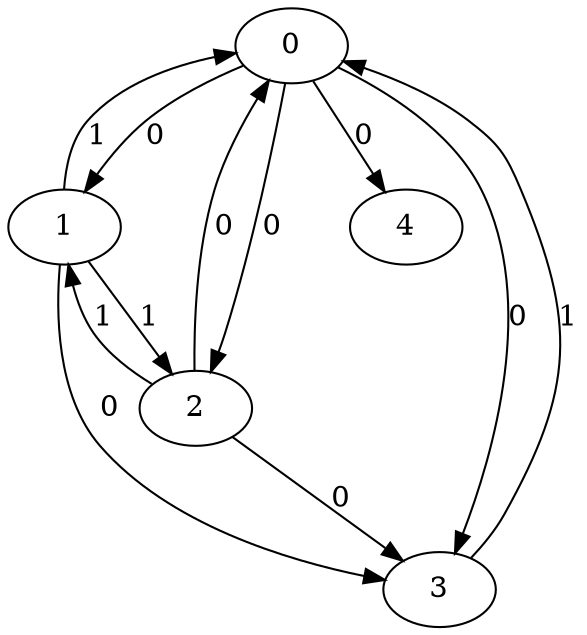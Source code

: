 // Source:3940 Canonical: -1 0 0 0 0 1 -1 1 0 -1 0 1 -1 0 -1 1 -1 -1 -1 -1 -1 -1 -1 -1 -1
digraph HRA_from_3940_graph_000 {
  0 -> 1 [label="0"];
  0 -> 2 [label="0"];
  0 -> 3 [label="0"];
  1 -> 0 [label="1"];
  1 -> 2 [label="1"];
  1 -> 3 [label="0"];
  2 -> 0 [label="0"];
  2 -> 1 [label="1"];
  2 -> 3 [label="0"];
  3 -> 0 [label="1"];
  0 -> 4 [label="0"];
}

// Source:3940 Canonical: -1 0 0 0 0 1 -1 1 0 -1 0 1 -1 0 -1 1 -1 -1 -1 -1 0 -1 -1 -1 -1
digraph HRA_from_3940_graph_001 {
  0 -> 1 [label="0"];
  0 -> 2 [label="0"];
  0 -> 3 [label="0"];
  1 -> 0 [label="1"];
  1 -> 2 [label="1"];
  1 -> 3 [label="0"];
  2 -> 0 [label="0"];
  2 -> 1 [label="1"];
  2 -> 3 [label="0"];
  3 -> 0 [label="1"];
  0 -> 4 [label="0"];
  4 -> 0 [label="0"];
}

// Source:3940 Canonical: -1 0 0 0 -1 1 -1 1 0 0 0 1 -1 0 -1 1 -1 -1 -1 -1 -1 -1 -1 -1 -1
digraph HRA_from_3940_graph_002 {
  0 -> 1 [label="0"];
  0 -> 2 [label="0"];
  0 -> 3 [label="0"];
  1 -> 0 [label="1"];
  1 -> 2 [label="1"];
  1 -> 3 [label="0"];
  2 -> 0 [label="0"];
  2 -> 1 [label="1"];
  2 -> 3 [label="0"];
  3 -> 0 [label="1"];
  1 -> 4 [label="0"];
}

// Source:3940 Canonical: -1 0 0 0 0 1 -1 1 0 0 0 1 -1 0 -1 1 -1 -1 -1 -1 -1 -1 -1 -1 -1
digraph HRA_from_3940_graph_003 {
  0 -> 1 [label="0"];
  0 -> 2 [label="0"];
  0 -> 3 [label="0"];
  1 -> 0 [label="1"];
  1 -> 2 [label="1"];
  1 -> 3 [label="0"];
  2 -> 0 [label="0"];
  2 -> 1 [label="1"];
  2 -> 3 [label="0"];
  3 -> 0 [label="1"];
  0 -> 4 [label="0"];
  1 -> 4 [label="0"];
}

// Source:3940 Canonical: -1 0 0 0 -1 1 -1 1 0 0 0 1 -1 0 -1 1 -1 -1 -1 -1 0 -1 -1 -1 -1
digraph HRA_from_3940_graph_004 {
  0 -> 1 [label="0"];
  0 -> 2 [label="0"];
  0 -> 3 [label="0"];
  1 -> 0 [label="1"];
  1 -> 2 [label="1"];
  1 -> 3 [label="0"];
  2 -> 0 [label="0"];
  2 -> 1 [label="1"];
  2 -> 3 [label="0"];
  3 -> 0 [label="1"];
  4 -> 0 [label="0"];
  1 -> 4 [label="0"];
}

// Source:3940 Canonical: -1 0 0 0 0 1 -1 1 0 0 0 1 -1 0 -1 1 -1 -1 -1 -1 0 -1 -1 -1 -1
digraph HRA_from_3940_graph_005 {
  0 -> 1 [label="0"];
  0 -> 2 [label="0"];
  0 -> 3 [label="0"];
  1 -> 0 [label="1"];
  1 -> 2 [label="1"];
  1 -> 3 [label="0"];
  2 -> 0 [label="0"];
  2 -> 1 [label="1"];
  2 -> 3 [label="0"];
  3 -> 0 [label="1"];
  0 -> 4 [label="0"];
  4 -> 0 [label="0"];
  1 -> 4 [label="0"];
}

// Source:3940 Canonical: -1 0 0 0 0 1 -1 1 0 -1 0 1 -1 0 -1 1 -1 -1 -1 -1 -1 0 -1 -1 -1
digraph HRA_from_3940_graph_006 {
  0 -> 1 [label="0"];
  0 -> 2 [label="0"];
  0 -> 3 [label="0"];
  1 -> 0 [label="1"];
  1 -> 2 [label="1"];
  1 -> 3 [label="0"];
  2 -> 0 [label="0"];
  2 -> 1 [label="1"];
  2 -> 3 [label="0"];
  3 -> 0 [label="1"];
  0 -> 4 [label="0"];
  4 -> 1 [label="0"];
}

// Source:3940 Canonical: -1 0 0 0 0 1 -1 1 0 -1 0 1 -1 0 -1 1 -1 -1 -1 -1 0 0 -1 -1 -1
digraph HRA_from_3940_graph_007 {
  0 -> 1 [label="0"];
  0 -> 2 [label="0"];
  0 -> 3 [label="0"];
  1 -> 0 [label="1"];
  1 -> 2 [label="1"];
  1 -> 3 [label="0"];
  2 -> 0 [label="0"];
  2 -> 1 [label="1"];
  2 -> 3 [label="0"];
  3 -> 0 [label="1"];
  0 -> 4 [label="0"];
  4 -> 0 [label="0"];
  4 -> 1 [label="0"];
}

// Source:3940 Canonical: -1 0 0 0 -1 1 -1 1 0 0 0 1 -1 0 -1 1 -1 -1 -1 -1 -1 0 -1 -1 -1
digraph HRA_from_3940_graph_008 {
  0 -> 1 [label="0"];
  0 -> 2 [label="0"];
  0 -> 3 [label="0"];
  1 -> 0 [label="1"];
  1 -> 2 [label="1"];
  1 -> 3 [label="0"];
  2 -> 0 [label="0"];
  2 -> 1 [label="1"];
  2 -> 3 [label="0"];
  3 -> 0 [label="1"];
  1 -> 4 [label="0"];
  4 -> 1 [label="0"];
}

// Source:3940 Canonical: -1 0 0 0 0 1 -1 1 0 0 0 1 -1 0 -1 1 -1 -1 -1 -1 -1 0 -1 -1 -1
digraph HRA_from_3940_graph_009 {
  0 -> 1 [label="0"];
  0 -> 2 [label="0"];
  0 -> 3 [label="0"];
  1 -> 0 [label="1"];
  1 -> 2 [label="1"];
  1 -> 3 [label="0"];
  2 -> 0 [label="0"];
  2 -> 1 [label="1"];
  2 -> 3 [label="0"];
  3 -> 0 [label="1"];
  0 -> 4 [label="0"];
  1 -> 4 [label="0"];
  4 -> 1 [label="0"];
}

// Source:3940 Canonical: -1 0 0 0 -1 1 -1 1 0 0 0 1 -1 0 -1 1 -1 -1 -1 -1 0 0 -1 -1 -1
digraph HRA_from_3940_graph_010 {
  0 -> 1 [label="0"];
  0 -> 2 [label="0"];
  0 -> 3 [label="0"];
  1 -> 0 [label="1"];
  1 -> 2 [label="1"];
  1 -> 3 [label="0"];
  2 -> 0 [label="0"];
  2 -> 1 [label="1"];
  2 -> 3 [label="0"];
  3 -> 0 [label="1"];
  4 -> 0 [label="0"];
  1 -> 4 [label="0"];
  4 -> 1 [label="0"];
}

// Source:3940 Canonical: -1 0 0 0 0 1 -1 1 0 0 0 1 -1 0 -1 1 -1 -1 -1 -1 0 0 -1 -1 -1
digraph HRA_from_3940_graph_011 {
  0 -> 1 [label="0"];
  0 -> 2 [label="0"];
  0 -> 3 [label="0"];
  1 -> 0 [label="1"];
  1 -> 2 [label="1"];
  1 -> 3 [label="0"];
  2 -> 0 [label="0"];
  2 -> 1 [label="1"];
  2 -> 3 [label="0"];
  3 -> 0 [label="1"];
  0 -> 4 [label="0"];
  4 -> 0 [label="0"];
  1 -> 4 [label="0"];
  4 -> 1 [label="0"];
}

// Source:3940 Canonical: -1 0 0 0 -1 1 -1 1 0 -1 0 1 -1 0 0 1 -1 -1 -1 -1 -1 -1 -1 -1 -1
digraph HRA_from_3940_graph_012 {
  0 -> 1 [label="0"];
  0 -> 2 [label="0"];
  0 -> 3 [label="0"];
  1 -> 0 [label="1"];
  1 -> 2 [label="1"];
  1 -> 3 [label="0"];
  2 -> 0 [label="0"];
  2 -> 1 [label="1"];
  2 -> 3 [label="0"];
  3 -> 0 [label="1"];
  2 -> 4 [label="0"];
}

// Source:3940 Canonical: -1 0 0 0 0 1 -1 1 0 -1 0 1 -1 0 0 1 -1 -1 -1 -1 -1 -1 -1 -1 -1
digraph HRA_from_3940_graph_013 {
  0 -> 1 [label="0"];
  0 -> 2 [label="0"];
  0 -> 3 [label="0"];
  1 -> 0 [label="1"];
  1 -> 2 [label="1"];
  1 -> 3 [label="0"];
  2 -> 0 [label="0"];
  2 -> 1 [label="1"];
  2 -> 3 [label="0"];
  3 -> 0 [label="1"];
  0 -> 4 [label="0"];
  2 -> 4 [label="0"];
}

// Source:3940 Canonical: -1 0 0 0 -1 1 -1 1 0 -1 0 1 -1 0 0 1 -1 -1 -1 -1 0 -1 -1 -1 -1
digraph HRA_from_3940_graph_014 {
  0 -> 1 [label="0"];
  0 -> 2 [label="0"];
  0 -> 3 [label="0"];
  1 -> 0 [label="1"];
  1 -> 2 [label="1"];
  1 -> 3 [label="0"];
  2 -> 0 [label="0"];
  2 -> 1 [label="1"];
  2 -> 3 [label="0"];
  3 -> 0 [label="1"];
  4 -> 0 [label="0"];
  2 -> 4 [label="0"];
}

// Source:3940 Canonical: -1 0 0 0 0 1 -1 1 0 -1 0 1 -1 0 0 1 -1 -1 -1 -1 0 -1 -1 -1 -1
digraph HRA_from_3940_graph_015 {
  0 -> 1 [label="0"];
  0 -> 2 [label="0"];
  0 -> 3 [label="0"];
  1 -> 0 [label="1"];
  1 -> 2 [label="1"];
  1 -> 3 [label="0"];
  2 -> 0 [label="0"];
  2 -> 1 [label="1"];
  2 -> 3 [label="0"];
  3 -> 0 [label="1"];
  0 -> 4 [label="0"];
  4 -> 0 [label="0"];
  2 -> 4 [label="0"];
}

// Source:3940 Canonical: -1 0 0 0 -1 1 -1 1 0 0 0 1 -1 0 0 1 -1 -1 -1 -1 -1 -1 -1 -1 -1
digraph HRA_from_3940_graph_016 {
  0 -> 1 [label="0"];
  0 -> 2 [label="0"];
  0 -> 3 [label="0"];
  1 -> 0 [label="1"];
  1 -> 2 [label="1"];
  1 -> 3 [label="0"];
  2 -> 0 [label="0"];
  2 -> 1 [label="1"];
  2 -> 3 [label="0"];
  3 -> 0 [label="1"];
  1 -> 4 [label="0"];
  2 -> 4 [label="0"];
}

// Source:3940 Canonical: -1 0 0 0 0 1 -1 1 0 0 0 1 -1 0 0 1 -1 -1 -1 -1 -1 -1 -1 -1 -1
digraph HRA_from_3940_graph_017 {
  0 -> 1 [label="0"];
  0 -> 2 [label="0"];
  0 -> 3 [label="0"];
  1 -> 0 [label="1"];
  1 -> 2 [label="1"];
  1 -> 3 [label="0"];
  2 -> 0 [label="0"];
  2 -> 1 [label="1"];
  2 -> 3 [label="0"];
  3 -> 0 [label="1"];
  0 -> 4 [label="0"];
  1 -> 4 [label="0"];
  2 -> 4 [label="0"];
}

// Source:3940 Canonical: -1 0 0 0 -1 1 -1 1 0 0 0 1 -1 0 0 1 -1 -1 -1 -1 0 -1 -1 -1 -1
digraph HRA_from_3940_graph_018 {
  0 -> 1 [label="0"];
  0 -> 2 [label="0"];
  0 -> 3 [label="0"];
  1 -> 0 [label="1"];
  1 -> 2 [label="1"];
  1 -> 3 [label="0"];
  2 -> 0 [label="0"];
  2 -> 1 [label="1"];
  2 -> 3 [label="0"];
  3 -> 0 [label="1"];
  4 -> 0 [label="0"];
  1 -> 4 [label="0"];
  2 -> 4 [label="0"];
}

// Source:3940 Canonical: -1 0 0 0 0 1 -1 1 0 0 0 1 -1 0 0 1 -1 -1 -1 -1 0 -1 -1 -1 -1
digraph HRA_from_3940_graph_019 {
  0 -> 1 [label="0"];
  0 -> 2 [label="0"];
  0 -> 3 [label="0"];
  1 -> 0 [label="1"];
  1 -> 2 [label="1"];
  1 -> 3 [label="0"];
  2 -> 0 [label="0"];
  2 -> 1 [label="1"];
  2 -> 3 [label="0"];
  3 -> 0 [label="1"];
  0 -> 4 [label="0"];
  4 -> 0 [label="0"];
  1 -> 4 [label="0"];
  2 -> 4 [label="0"];
}

// Source:3940 Canonical: -1 0 0 0 -1 1 -1 1 0 -1 0 1 -1 0 0 1 -1 -1 -1 -1 -1 0 -1 -1 -1
digraph HRA_from_3940_graph_020 {
  0 -> 1 [label="0"];
  0 -> 2 [label="0"];
  0 -> 3 [label="0"];
  1 -> 0 [label="1"];
  1 -> 2 [label="1"];
  1 -> 3 [label="0"];
  2 -> 0 [label="0"];
  2 -> 1 [label="1"];
  2 -> 3 [label="0"];
  3 -> 0 [label="1"];
  4 -> 1 [label="0"];
  2 -> 4 [label="0"];
}

// Source:3940 Canonical: -1 0 0 0 0 1 -1 1 0 -1 0 1 -1 0 0 1 -1 -1 -1 -1 -1 0 -1 -1 -1
digraph HRA_from_3940_graph_021 {
  0 -> 1 [label="0"];
  0 -> 2 [label="0"];
  0 -> 3 [label="0"];
  1 -> 0 [label="1"];
  1 -> 2 [label="1"];
  1 -> 3 [label="0"];
  2 -> 0 [label="0"];
  2 -> 1 [label="1"];
  2 -> 3 [label="0"];
  3 -> 0 [label="1"];
  0 -> 4 [label="0"];
  4 -> 1 [label="0"];
  2 -> 4 [label="0"];
}

// Source:3940 Canonical: -1 0 0 0 -1 1 -1 1 0 -1 0 1 -1 0 0 1 -1 -1 -1 -1 0 0 -1 -1 -1
digraph HRA_from_3940_graph_022 {
  0 -> 1 [label="0"];
  0 -> 2 [label="0"];
  0 -> 3 [label="0"];
  1 -> 0 [label="1"];
  1 -> 2 [label="1"];
  1 -> 3 [label="0"];
  2 -> 0 [label="0"];
  2 -> 1 [label="1"];
  2 -> 3 [label="0"];
  3 -> 0 [label="1"];
  4 -> 0 [label="0"];
  4 -> 1 [label="0"];
  2 -> 4 [label="0"];
}

// Source:3940 Canonical: -1 0 0 0 0 1 -1 1 0 -1 0 1 -1 0 0 1 -1 -1 -1 -1 0 0 -1 -1 -1
digraph HRA_from_3940_graph_023 {
  0 -> 1 [label="0"];
  0 -> 2 [label="0"];
  0 -> 3 [label="0"];
  1 -> 0 [label="1"];
  1 -> 2 [label="1"];
  1 -> 3 [label="0"];
  2 -> 0 [label="0"];
  2 -> 1 [label="1"];
  2 -> 3 [label="0"];
  3 -> 0 [label="1"];
  0 -> 4 [label="0"];
  4 -> 0 [label="0"];
  4 -> 1 [label="0"];
  2 -> 4 [label="0"];
}

// Source:3940 Canonical: -1 0 0 0 -1 1 -1 1 0 0 0 1 -1 0 0 1 -1 -1 -1 -1 -1 0 -1 -1 -1
digraph HRA_from_3940_graph_024 {
  0 -> 1 [label="0"];
  0 -> 2 [label="0"];
  0 -> 3 [label="0"];
  1 -> 0 [label="1"];
  1 -> 2 [label="1"];
  1 -> 3 [label="0"];
  2 -> 0 [label="0"];
  2 -> 1 [label="1"];
  2 -> 3 [label="0"];
  3 -> 0 [label="1"];
  1 -> 4 [label="0"];
  4 -> 1 [label="0"];
  2 -> 4 [label="0"];
}

// Source:3940 Canonical: -1 0 0 0 0 1 -1 1 0 0 0 1 -1 0 0 1 -1 -1 -1 -1 -1 0 -1 -1 -1
digraph HRA_from_3940_graph_025 {
  0 -> 1 [label="0"];
  0 -> 2 [label="0"];
  0 -> 3 [label="0"];
  1 -> 0 [label="1"];
  1 -> 2 [label="1"];
  1 -> 3 [label="0"];
  2 -> 0 [label="0"];
  2 -> 1 [label="1"];
  2 -> 3 [label="0"];
  3 -> 0 [label="1"];
  0 -> 4 [label="0"];
  1 -> 4 [label="0"];
  4 -> 1 [label="0"];
  2 -> 4 [label="0"];
}

// Source:3940 Canonical: -1 0 0 0 -1 1 -1 1 0 0 0 1 -1 0 0 1 -1 -1 -1 -1 0 0 -1 -1 -1
digraph HRA_from_3940_graph_026 {
  0 -> 1 [label="0"];
  0 -> 2 [label="0"];
  0 -> 3 [label="0"];
  1 -> 0 [label="1"];
  1 -> 2 [label="1"];
  1 -> 3 [label="0"];
  2 -> 0 [label="0"];
  2 -> 1 [label="1"];
  2 -> 3 [label="0"];
  3 -> 0 [label="1"];
  4 -> 0 [label="0"];
  1 -> 4 [label="0"];
  4 -> 1 [label="0"];
  2 -> 4 [label="0"];
}

// Source:3940 Canonical: -1 0 0 0 0 1 -1 1 0 0 0 1 -1 0 0 1 -1 -1 -1 -1 0 0 -1 -1 -1
digraph HRA_from_3940_graph_027 {
  0 -> 1 [label="0"];
  0 -> 2 [label="0"];
  0 -> 3 [label="0"];
  1 -> 0 [label="1"];
  1 -> 2 [label="1"];
  1 -> 3 [label="0"];
  2 -> 0 [label="0"];
  2 -> 1 [label="1"];
  2 -> 3 [label="0"];
  3 -> 0 [label="1"];
  0 -> 4 [label="0"];
  4 -> 0 [label="0"];
  1 -> 4 [label="0"];
  4 -> 1 [label="0"];
  2 -> 4 [label="0"];
}

// Source:3940 Canonical: -1 0 0 0 0 1 -1 1 0 -1 0 1 -1 0 -1 1 -1 -1 -1 -1 -1 -1 0 -1 -1
digraph HRA_from_3940_graph_028 {
  0 -> 1 [label="0"];
  0 -> 2 [label="0"];
  0 -> 3 [label="0"];
  1 -> 0 [label="1"];
  1 -> 2 [label="1"];
  1 -> 3 [label="0"];
  2 -> 0 [label="0"];
  2 -> 1 [label="1"];
  2 -> 3 [label="0"];
  3 -> 0 [label="1"];
  0 -> 4 [label="0"];
  4 -> 2 [label="0"];
}

// Source:3940 Canonical: -1 0 0 0 0 1 -1 1 0 -1 0 1 -1 0 -1 1 -1 -1 -1 -1 0 -1 0 -1 -1
digraph HRA_from_3940_graph_029 {
  0 -> 1 [label="0"];
  0 -> 2 [label="0"];
  0 -> 3 [label="0"];
  1 -> 0 [label="1"];
  1 -> 2 [label="1"];
  1 -> 3 [label="0"];
  2 -> 0 [label="0"];
  2 -> 1 [label="1"];
  2 -> 3 [label="0"];
  3 -> 0 [label="1"];
  0 -> 4 [label="0"];
  4 -> 0 [label="0"];
  4 -> 2 [label="0"];
}

// Source:3940 Canonical: -1 0 0 0 -1 1 -1 1 0 0 0 1 -1 0 -1 1 -1 -1 -1 -1 -1 -1 0 -1 -1
digraph HRA_from_3940_graph_030 {
  0 -> 1 [label="0"];
  0 -> 2 [label="0"];
  0 -> 3 [label="0"];
  1 -> 0 [label="1"];
  1 -> 2 [label="1"];
  1 -> 3 [label="0"];
  2 -> 0 [label="0"];
  2 -> 1 [label="1"];
  2 -> 3 [label="0"];
  3 -> 0 [label="1"];
  1 -> 4 [label="0"];
  4 -> 2 [label="0"];
}

// Source:3940 Canonical: -1 0 0 0 0 1 -1 1 0 0 0 1 -1 0 -1 1 -1 -1 -1 -1 -1 -1 0 -1 -1
digraph HRA_from_3940_graph_031 {
  0 -> 1 [label="0"];
  0 -> 2 [label="0"];
  0 -> 3 [label="0"];
  1 -> 0 [label="1"];
  1 -> 2 [label="1"];
  1 -> 3 [label="0"];
  2 -> 0 [label="0"];
  2 -> 1 [label="1"];
  2 -> 3 [label="0"];
  3 -> 0 [label="1"];
  0 -> 4 [label="0"];
  1 -> 4 [label="0"];
  4 -> 2 [label="0"];
}

// Source:3940 Canonical: -1 0 0 0 -1 1 -1 1 0 0 0 1 -1 0 -1 1 -1 -1 -1 -1 0 -1 0 -1 -1
digraph HRA_from_3940_graph_032 {
  0 -> 1 [label="0"];
  0 -> 2 [label="0"];
  0 -> 3 [label="0"];
  1 -> 0 [label="1"];
  1 -> 2 [label="1"];
  1 -> 3 [label="0"];
  2 -> 0 [label="0"];
  2 -> 1 [label="1"];
  2 -> 3 [label="0"];
  3 -> 0 [label="1"];
  4 -> 0 [label="0"];
  1 -> 4 [label="0"];
  4 -> 2 [label="0"];
}

// Source:3940 Canonical: -1 0 0 0 0 1 -1 1 0 0 0 1 -1 0 -1 1 -1 -1 -1 -1 0 -1 0 -1 -1
digraph HRA_from_3940_graph_033 {
  0 -> 1 [label="0"];
  0 -> 2 [label="0"];
  0 -> 3 [label="0"];
  1 -> 0 [label="1"];
  1 -> 2 [label="1"];
  1 -> 3 [label="0"];
  2 -> 0 [label="0"];
  2 -> 1 [label="1"];
  2 -> 3 [label="0"];
  3 -> 0 [label="1"];
  0 -> 4 [label="0"];
  4 -> 0 [label="0"];
  1 -> 4 [label="0"];
  4 -> 2 [label="0"];
}

// Source:3940 Canonical: -1 0 0 0 0 1 -1 1 0 -1 0 1 -1 0 -1 1 -1 -1 -1 -1 -1 0 0 -1 -1
digraph HRA_from_3940_graph_034 {
  0 -> 1 [label="0"];
  0 -> 2 [label="0"];
  0 -> 3 [label="0"];
  1 -> 0 [label="1"];
  1 -> 2 [label="1"];
  1 -> 3 [label="0"];
  2 -> 0 [label="0"];
  2 -> 1 [label="1"];
  2 -> 3 [label="0"];
  3 -> 0 [label="1"];
  0 -> 4 [label="0"];
  4 -> 1 [label="0"];
  4 -> 2 [label="0"];
}

// Source:3940 Canonical: -1 0 0 0 0 1 -1 1 0 -1 0 1 -1 0 -1 1 -1 -1 -1 -1 0 0 0 -1 -1
digraph HRA_from_3940_graph_035 {
  0 -> 1 [label="0"];
  0 -> 2 [label="0"];
  0 -> 3 [label="0"];
  1 -> 0 [label="1"];
  1 -> 2 [label="1"];
  1 -> 3 [label="0"];
  2 -> 0 [label="0"];
  2 -> 1 [label="1"];
  2 -> 3 [label="0"];
  3 -> 0 [label="1"];
  0 -> 4 [label="0"];
  4 -> 0 [label="0"];
  4 -> 1 [label="0"];
  4 -> 2 [label="0"];
}

// Source:3940 Canonical: -1 0 0 0 -1 1 -1 1 0 0 0 1 -1 0 -1 1 -1 -1 -1 -1 -1 0 0 -1 -1
digraph HRA_from_3940_graph_036 {
  0 -> 1 [label="0"];
  0 -> 2 [label="0"];
  0 -> 3 [label="0"];
  1 -> 0 [label="1"];
  1 -> 2 [label="1"];
  1 -> 3 [label="0"];
  2 -> 0 [label="0"];
  2 -> 1 [label="1"];
  2 -> 3 [label="0"];
  3 -> 0 [label="1"];
  1 -> 4 [label="0"];
  4 -> 1 [label="0"];
  4 -> 2 [label="0"];
}

// Source:3940 Canonical: -1 0 0 0 0 1 -1 1 0 0 0 1 -1 0 -1 1 -1 -1 -1 -1 -1 0 0 -1 -1
digraph HRA_from_3940_graph_037 {
  0 -> 1 [label="0"];
  0 -> 2 [label="0"];
  0 -> 3 [label="0"];
  1 -> 0 [label="1"];
  1 -> 2 [label="1"];
  1 -> 3 [label="0"];
  2 -> 0 [label="0"];
  2 -> 1 [label="1"];
  2 -> 3 [label="0"];
  3 -> 0 [label="1"];
  0 -> 4 [label="0"];
  1 -> 4 [label="0"];
  4 -> 1 [label="0"];
  4 -> 2 [label="0"];
}

// Source:3940 Canonical: -1 0 0 0 -1 1 -1 1 0 0 0 1 -1 0 -1 1 -1 -1 -1 -1 0 0 0 -1 -1
digraph HRA_from_3940_graph_038 {
  0 -> 1 [label="0"];
  0 -> 2 [label="0"];
  0 -> 3 [label="0"];
  1 -> 0 [label="1"];
  1 -> 2 [label="1"];
  1 -> 3 [label="0"];
  2 -> 0 [label="0"];
  2 -> 1 [label="1"];
  2 -> 3 [label="0"];
  3 -> 0 [label="1"];
  4 -> 0 [label="0"];
  1 -> 4 [label="0"];
  4 -> 1 [label="0"];
  4 -> 2 [label="0"];
}

// Source:3940 Canonical: -1 0 0 0 0 1 -1 1 0 0 0 1 -1 0 -1 1 -1 -1 -1 -1 0 0 0 -1 -1
digraph HRA_from_3940_graph_039 {
  0 -> 1 [label="0"];
  0 -> 2 [label="0"];
  0 -> 3 [label="0"];
  1 -> 0 [label="1"];
  1 -> 2 [label="1"];
  1 -> 3 [label="0"];
  2 -> 0 [label="0"];
  2 -> 1 [label="1"];
  2 -> 3 [label="0"];
  3 -> 0 [label="1"];
  0 -> 4 [label="0"];
  4 -> 0 [label="0"];
  1 -> 4 [label="0"];
  4 -> 1 [label="0"];
  4 -> 2 [label="0"];
}

// Source:3940 Canonical: -1 0 0 0 -1 1 -1 1 0 -1 0 1 -1 0 0 1 -1 -1 -1 -1 -1 -1 0 -1 -1
digraph HRA_from_3940_graph_040 {
  0 -> 1 [label="0"];
  0 -> 2 [label="0"];
  0 -> 3 [label="0"];
  1 -> 0 [label="1"];
  1 -> 2 [label="1"];
  1 -> 3 [label="0"];
  2 -> 0 [label="0"];
  2 -> 1 [label="1"];
  2 -> 3 [label="0"];
  3 -> 0 [label="1"];
  2 -> 4 [label="0"];
  4 -> 2 [label="0"];
}

// Source:3940 Canonical: -1 0 0 0 0 1 -1 1 0 -1 0 1 -1 0 0 1 -1 -1 -1 -1 -1 -1 0 -1 -1
digraph HRA_from_3940_graph_041 {
  0 -> 1 [label="0"];
  0 -> 2 [label="0"];
  0 -> 3 [label="0"];
  1 -> 0 [label="1"];
  1 -> 2 [label="1"];
  1 -> 3 [label="0"];
  2 -> 0 [label="0"];
  2 -> 1 [label="1"];
  2 -> 3 [label="0"];
  3 -> 0 [label="1"];
  0 -> 4 [label="0"];
  2 -> 4 [label="0"];
  4 -> 2 [label="0"];
}

// Source:3940 Canonical: -1 0 0 0 -1 1 -1 1 0 -1 0 1 -1 0 0 1 -1 -1 -1 -1 0 -1 0 -1 -1
digraph HRA_from_3940_graph_042 {
  0 -> 1 [label="0"];
  0 -> 2 [label="0"];
  0 -> 3 [label="0"];
  1 -> 0 [label="1"];
  1 -> 2 [label="1"];
  1 -> 3 [label="0"];
  2 -> 0 [label="0"];
  2 -> 1 [label="1"];
  2 -> 3 [label="0"];
  3 -> 0 [label="1"];
  4 -> 0 [label="0"];
  2 -> 4 [label="0"];
  4 -> 2 [label="0"];
}

// Source:3940 Canonical: -1 0 0 0 0 1 -1 1 0 -1 0 1 -1 0 0 1 -1 -1 -1 -1 0 -1 0 -1 -1
digraph HRA_from_3940_graph_043 {
  0 -> 1 [label="0"];
  0 -> 2 [label="0"];
  0 -> 3 [label="0"];
  1 -> 0 [label="1"];
  1 -> 2 [label="1"];
  1 -> 3 [label="0"];
  2 -> 0 [label="0"];
  2 -> 1 [label="1"];
  2 -> 3 [label="0"];
  3 -> 0 [label="1"];
  0 -> 4 [label="0"];
  4 -> 0 [label="0"];
  2 -> 4 [label="0"];
  4 -> 2 [label="0"];
}

// Source:3940 Canonical: -1 0 0 0 -1 1 -1 1 0 0 0 1 -1 0 0 1 -1 -1 -1 -1 -1 -1 0 -1 -1
digraph HRA_from_3940_graph_044 {
  0 -> 1 [label="0"];
  0 -> 2 [label="0"];
  0 -> 3 [label="0"];
  1 -> 0 [label="1"];
  1 -> 2 [label="1"];
  1 -> 3 [label="0"];
  2 -> 0 [label="0"];
  2 -> 1 [label="1"];
  2 -> 3 [label="0"];
  3 -> 0 [label="1"];
  1 -> 4 [label="0"];
  2 -> 4 [label="0"];
  4 -> 2 [label="0"];
}

// Source:3940 Canonical: -1 0 0 0 0 1 -1 1 0 0 0 1 -1 0 0 1 -1 -1 -1 -1 -1 -1 0 -1 -1
digraph HRA_from_3940_graph_045 {
  0 -> 1 [label="0"];
  0 -> 2 [label="0"];
  0 -> 3 [label="0"];
  1 -> 0 [label="1"];
  1 -> 2 [label="1"];
  1 -> 3 [label="0"];
  2 -> 0 [label="0"];
  2 -> 1 [label="1"];
  2 -> 3 [label="0"];
  3 -> 0 [label="1"];
  0 -> 4 [label="0"];
  1 -> 4 [label="0"];
  2 -> 4 [label="0"];
  4 -> 2 [label="0"];
}

// Source:3940 Canonical: -1 0 0 0 -1 1 -1 1 0 0 0 1 -1 0 0 1 -1 -1 -1 -1 0 -1 0 -1 -1
digraph HRA_from_3940_graph_046 {
  0 -> 1 [label="0"];
  0 -> 2 [label="0"];
  0 -> 3 [label="0"];
  1 -> 0 [label="1"];
  1 -> 2 [label="1"];
  1 -> 3 [label="0"];
  2 -> 0 [label="0"];
  2 -> 1 [label="1"];
  2 -> 3 [label="0"];
  3 -> 0 [label="1"];
  4 -> 0 [label="0"];
  1 -> 4 [label="0"];
  2 -> 4 [label="0"];
  4 -> 2 [label="0"];
}

// Source:3940 Canonical: -1 0 0 0 0 1 -1 1 0 0 0 1 -1 0 0 1 -1 -1 -1 -1 0 -1 0 -1 -1
digraph HRA_from_3940_graph_047 {
  0 -> 1 [label="0"];
  0 -> 2 [label="0"];
  0 -> 3 [label="0"];
  1 -> 0 [label="1"];
  1 -> 2 [label="1"];
  1 -> 3 [label="0"];
  2 -> 0 [label="0"];
  2 -> 1 [label="1"];
  2 -> 3 [label="0"];
  3 -> 0 [label="1"];
  0 -> 4 [label="0"];
  4 -> 0 [label="0"];
  1 -> 4 [label="0"];
  2 -> 4 [label="0"];
  4 -> 2 [label="0"];
}

// Source:3940 Canonical: -1 0 0 0 -1 1 -1 1 0 -1 0 1 -1 0 0 1 -1 -1 -1 -1 -1 0 0 -1 -1
digraph HRA_from_3940_graph_048 {
  0 -> 1 [label="0"];
  0 -> 2 [label="0"];
  0 -> 3 [label="0"];
  1 -> 0 [label="1"];
  1 -> 2 [label="1"];
  1 -> 3 [label="0"];
  2 -> 0 [label="0"];
  2 -> 1 [label="1"];
  2 -> 3 [label="0"];
  3 -> 0 [label="1"];
  4 -> 1 [label="0"];
  2 -> 4 [label="0"];
  4 -> 2 [label="0"];
}

// Source:3940 Canonical: -1 0 0 0 0 1 -1 1 0 -1 0 1 -1 0 0 1 -1 -1 -1 -1 -1 0 0 -1 -1
digraph HRA_from_3940_graph_049 {
  0 -> 1 [label="0"];
  0 -> 2 [label="0"];
  0 -> 3 [label="0"];
  1 -> 0 [label="1"];
  1 -> 2 [label="1"];
  1 -> 3 [label="0"];
  2 -> 0 [label="0"];
  2 -> 1 [label="1"];
  2 -> 3 [label="0"];
  3 -> 0 [label="1"];
  0 -> 4 [label="0"];
  4 -> 1 [label="0"];
  2 -> 4 [label="0"];
  4 -> 2 [label="0"];
}

// Source:3940 Canonical: -1 0 0 0 -1 1 -1 1 0 -1 0 1 -1 0 0 1 -1 -1 -1 -1 0 0 0 -1 -1
digraph HRA_from_3940_graph_050 {
  0 -> 1 [label="0"];
  0 -> 2 [label="0"];
  0 -> 3 [label="0"];
  1 -> 0 [label="1"];
  1 -> 2 [label="1"];
  1 -> 3 [label="0"];
  2 -> 0 [label="0"];
  2 -> 1 [label="1"];
  2 -> 3 [label="0"];
  3 -> 0 [label="1"];
  4 -> 0 [label="0"];
  4 -> 1 [label="0"];
  2 -> 4 [label="0"];
  4 -> 2 [label="0"];
}

// Source:3940 Canonical: -1 0 0 0 0 1 -1 1 0 -1 0 1 -1 0 0 1 -1 -1 -1 -1 0 0 0 -1 -1
digraph HRA_from_3940_graph_051 {
  0 -> 1 [label="0"];
  0 -> 2 [label="0"];
  0 -> 3 [label="0"];
  1 -> 0 [label="1"];
  1 -> 2 [label="1"];
  1 -> 3 [label="0"];
  2 -> 0 [label="0"];
  2 -> 1 [label="1"];
  2 -> 3 [label="0"];
  3 -> 0 [label="1"];
  0 -> 4 [label="0"];
  4 -> 0 [label="0"];
  4 -> 1 [label="0"];
  2 -> 4 [label="0"];
  4 -> 2 [label="0"];
}

// Source:3940 Canonical: -1 0 0 0 -1 1 -1 1 0 0 0 1 -1 0 0 1 -1 -1 -1 -1 -1 0 0 -1 -1
digraph HRA_from_3940_graph_052 {
  0 -> 1 [label="0"];
  0 -> 2 [label="0"];
  0 -> 3 [label="0"];
  1 -> 0 [label="1"];
  1 -> 2 [label="1"];
  1 -> 3 [label="0"];
  2 -> 0 [label="0"];
  2 -> 1 [label="1"];
  2 -> 3 [label="0"];
  3 -> 0 [label="1"];
  1 -> 4 [label="0"];
  4 -> 1 [label="0"];
  2 -> 4 [label="0"];
  4 -> 2 [label="0"];
}

// Source:3940 Canonical: -1 0 0 0 0 1 -1 1 0 0 0 1 -1 0 0 1 -1 -1 -1 -1 -1 0 0 -1 -1
digraph HRA_from_3940_graph_053 {
  0 -> 1 [label="0"];
  0 -> 2 [label="0"];
  0 -> 3 [label="0"];
  1 -> 0 [label="1"];
  1 -> 2 [label="1"];
  1 -> 3 [label="0"];
  2 -> 0 [label="0"];
  2 -> 1 [label="1"];
  2 -> 3 [label="0"];
  3 -> 0 [label="1"];
  0 -> 4 [label="0"];
  1 -> 4 [label="0"];
  4 -> 1 [label="0"];
  2 -> 4 [label="0"];
  4 -> 2 [label="0"];
}

// Source:3940 Canonical: -1 0 0 0 -1 1 -1 1 0 0 0 1 -1 0 0 1 -1 -1 -1 -1 0 0 0 -1 -1
digraph HRA_from_3940_graph_054 {
  0 -> 1 [label="0"];
  0 -> 2 [label="0"];
  0 -> 3 [label="0"];
  1 -> 0 [label="1"];
  1 -> 2 [label="1"];
  1 -> 3 [label="0"];
  2 -> 0 [label="0"];
  2 -> 1 [label="1"];
  2 -> 3 [label="0"];
  3 -> 0 [label="1"];
  4 -> 0 [label="0"];
  1 -> 4 [label="0"];
  4 -> 1 [label="0"];
  2 -> 4 [label="0"];
  4 -> 2 [label="0"];
}

// Source:3940 Canonical: -1 0 0 0 0 1 -1 1 0 0 0 1 -1 0 0 1 -1 -1 -1 -1 0 0 0 -1 -1
digraph HRA_from_3940_graph_055 {
  0 -> 1 [label="0"];
  0 -> 2 [label="0"];
  0 -> 3 [label="0"];
  1 -> 0 [label="1"];
  1 -> 2 [label="1"];
  1 -> 3 [label="0"];
  2 -> 0 [label="0"];
  2 -> 1 [label="1"];
  2 -> 3 [label="0"];
  3 -> 0 [label="1"];
  0 -> 4 [label="0"];
  4 -> 0 [label="0"];
  1 -> 4 [label="0"];
  4 -> 1 [label="0"];
  2 -> 4 [label="0"];
  4 -> 2 [label="0"];
}

// Source:3940 Canonical: -1 0 0 0 -1 1 -1 1 0 -1 0 1 -1 0 -1 1 -1 -1 -1 0 -1 -1 -1 -1 -1
digraph HRA_from_3940_graph_056 {
  0 -> 1 [label="0"];
  0 -> 2 [label="0"];
  0 -> 3 [label="0"];
  1 -> 0 [label="1"];
  1 -> 2 [label="1"];
  1 -> 3 [label="0"];
  2 -> 0 [label="0"];
  2 -> 1 [label="1"];
  2 -> 3 [label="0"];
  3 -> 0 [label="1"];
  3 -> 4 [label="0"];
}

// Source:3940 Canonical: -1 0 0 0 0 1 -1 1 0 -1 0 1 -1 0 -1 1 -1 -1 -1 0 -1 -1 -1 -1 -1
digraph HRA_from_3940_graph_057 {
  0 -> 1 [label="0"];
  0 -> 2 [label="0"];
  0 -> 3 [label="0"];
  1 -> 0 [label="1"];
  1 -> 2 [label="1"];
  1 -> 3 [label="0"];
  2 -> 0 [label="0"];
  2 -> 1 [label="1"];
  2 -> 3 [label="0"];
  3 -> 0 [label="1"];
  0 -> 4 [label="0"];
  3 -> 4 [label="0"];
}

// Source:3940 Canonical: -1 0 0 0 -1 1 -1 1 0 -1 0 1 -1 0 -1 1 -1 -1 -1 0 0 -1 -1 -1 -1
digraph HRA_from_3940_graph_058 {
  0 -> 1 [label="0"];
  0 -> 2 [label="0"];
  0 -> 3 [label="0"];
  1 -> 0 [label="1"];
  1 -> 2 [label="1"];
  1 -> 3 [label="0"];
  2 -> 0 [label="0"];
  2 -> 1 [label="1"];
  2 -> 3 [label="0"];
  3 -> 0 [label="1"];
  4 -> 0 [label="0"];
  3 -> 4 [label="0"];
}

// Source:3940 Canonical: -1 0 0 0 0 1 -1 1 0 -1 0 1 -1 0 -1 1 -1 -1 -1 0 0 -1 -1 -1 -1
digraph HRA_from_3940_graph_059 {
  0 -> 1 [label="0"];
  0 -> 2 [label="0"];
  0 -> 3 [label="0"];
  1 -> 0 [label="1"];
  1 -> 2 [label="1"];
  1 -> 3 [label="0"];
  2 -> 0 [label="0"];
  2 -> 1 [label="1"];
  2 -> 3 [label="0"];
  3 -> 0 [label="1"];
  0 -> 4 [label="0"];
  4 -> 0 [label="0"];
  3 -> 4 [label="0"];
}

// Source:3940 Canonical: -1 0 0 0 -1 1 -1 1 0 0 0 1 -1 0 -1 1 -1 -1 -1 0 -1 -1 -1 -1 -1
digraph HRA_from_3940_graph_060 {
  0 -> 1 [label="0"];
  0 -> 2 [label="0"];
  0 -> 3 [label="0"];
  1 -> 0 [label="1"];
  1 -> 2 [label="1"];
  1 -> 3 [label="0"];
  2 -> 0 [label="0"];
  2 -> 1 [label="1"];
  2 -> 3 [label="0"];
  3 -> 0 [label="1"];
  1 -> 4 [label="0"];
  3 -> 4 [label="0"];
}

// Source:3940 Canonical: -1 0 0 0 0 1 -1 1 0 0 0 1 -1 0 -1 1 -1 -1 -1 0 -1 -1 -1 -1 -1
digraph HRA_from_3940_graph_061 {
  0 -> 1 [label="0"];
  0 -> 2 [label="0"];
  0 -> 3 [label="0"];
  1 -> 0 [label="1"];
  1 -> 2 [label="1"];
  1 -> 3 [label="0"];
  2 -> 0 [label="0"];
  2 -> 1 [label="1"];
  2 -> 3 [label="0"];
  3 -> 0 [label="1"];
  0 -> 4 [label="0"];
  1 -> 4 [label="0"];
  3 -> 4 [label="0"];
}

// Source:3940 Canonical: -1 0 0 0 -1 1 -1 1 0 0 0 1 -1 0 -1 1 -1 -1 -1 0 0 -1 -1 -1 -1
digraph HRA_from_3940_graph_062 {
  0 -> 1 [label="0"];
  0 -> 2 [label="0"];
  0 -> 3 [label="0"];
  1 -> 0 [label="1"];
  1 -> 2 [label="1"];
  1 -> 3 [label="0"];
  2 -> 0 [label="0"];
  2 -> 1 [label="1"];
  2 -> 3 [label="0"];
  3 -> 0 [label="1"];
  4 -> 0 [label="0"];
  1 -> 4 [label="0"];
  3 -> 4 [label="0"];
}

// Source:3940 Canonical: -1 0 0 0 0 1 -1 1 0 0 0 1 -1 0 -1 1 -1 -1 -1 0 0 -1 -1 -1 -1
digraph HRA_from_3940_graph_063 {
  0 -> 1 [label="0"];
  0 -> 2 [label="0"];
  0 -> 3 [label="0"];
  1 -> 0 [label="1"];
  1 -> 2 [label="1"];
  1 -> 3 [label="0"];
  2 -> 0 [label="0"];
  2 -> 1 [label="1"];
  2 -> 3 [label="0"];
  3 -> 0 [label="1"];
  0 -> 4 [label="0"];
  4 -> 0 [label="0"];
  1 -> 4 [label="0"];
  3 -> 4 [label="0"];
}

// Source:3940 Canonical: -1 0 0 0 -1 1 -1 1 0 -1 0 1 -1 0 -1 1 -1 -1 -1 0 -1 0 -1 -1 -1
digraph HRA_from_3940_graph_064 {
  0 -> 1 [label="0"];
  0 -> 2 [label="0"];
  0 -> 3 [label="0"];
  1 -> 0 [label="1"];
  1 -> 2 [label="1"];
  1 -> 3 [label="0"];
  2 -> 0 [label="0"];
  2 -> 1 [label="1"];
  2 -> 3 [label="0"];
  3 -> 0 [label="1"];
  4 -> 1 [label="0"];
  3 -> 4 [label="0"];
}

// Source:3940 Canonical: -1 0 0 0 0 1 -1 1 0 -1 0 1 -1 0 -1 1 -1 -1 -1 0 -1 0 -1 -1 -1
digraph HRA_from_3940_graph_065 {
  0 -> 1 [label="0"];
  0 -> 2 [label="0"];
  0 -> 3 [label="0"];
  1 -> 0 [label="1"];
  1 -> 2 [label="1"];
  1 -> 3 [label="0"];
  2 -> 0 [label="0"];
  2 -> 1 [label="1"];
  2 -> 3 [label="0"];
  3 -> 0 [label="1"];
  0 -> 4 [label="0"];
  4 -> 1 [label="0"];
  3 -> 4 [label="0"];
}

// Source:3940 Canonical: -1 0 0 0 -1 1 -1 1 0 -1 0 1 -1 0 -1 1 -1 -1 -1 0 0 0 -1 -1 -1
digraph HRA_from_3940_graph_066 {
  0 -> 1 [label="0"];
  0 -> 2 [label="0"];
  0 -> 3 [label="0"];
  1 -> 0 [label="1"];
  1 -> 2 [label="1"];
  1 -> 3 [label="0"];
  2 -> 0 [label="0"];
  2 -> 1 [label="1"];
  2 -> 3 [label="0"];
  3 -> 0 [label="1"];
  4 -> 0 [label="0"];
  4 -> 1 [label="0"];
  3 -> 4 [label="0"];
}

// Source:3940 Canonical: -1 0 0 0 0 1 -1 1 0 -1 0 1 -1 0 -1 1 -1 -1 -1 0 0 0 -1 -1 -1
digraph HRA_from_3940_graph_067 {
  0 -> 1 [label="0"];
  0 -> 2 [label="0"];
  0 -> 3 [label="0"];
  1 -> 0 [label="1"];
  1 -> 2 [label="1"];
  1 -> 3 [label="0"];
  2 -> 0 [label="0"];
  2 -> 1 [label="1"];
  2 -> 3 [label="0"];
  3 -> 0 [label="1"];
  0 -> 4 [label="0"];
  4 -> 0 [label="0"];
  4 -> 1 [label="0"];
  3 -> 4 [label="0"];
}

// Source:3940 Canonical: -1 0 0 0 -1 1 -1 1 0 0 0 1 -1 0 -1 1 -1 -1 -1 0 -1 0 -1 -1 -1
digraph HRA_from_3940_graph_068 {
  0 -> 1 [label="0"];
  0 -> 2 [label="0"];
  0 -> 3 [label="0"];
  1 -> 0 [label="1"];
  1 -> 2 [label="1"];
  1 -> 3 [label="0"];
  2 -> 0 [label="0"];
  2 -> 1 [label="1"];
  2 -> 3 [label="0"];
  3 -> 0 [label="1"];
  1 -> 4 [label="0"];
  4 -> 1 [label="0"];
  3 -> 4 [label="0"];
}

// Source:3940 Canonical: -1 0 0 0 0 1 -1 1 0 0 0 1 -1 0 -1 1 -1 -1 -1 0 -1 0 -1 -1 -1
digraph HRA_from_3940_graph_069 {
  0 -> 1 [label="0"];
  0 -> 2 [label="0"];
  0 -> 3 [label="0"];
  1 -> 0 [label="1"];
  1 -> 2 [label="1"];
  1 -> 3 [label="0"];
  2 -> 0 [label="0"];
  2 -> 1 [label="1"];
  2 -> 3 [label="0"];
  3 -> 0 [label="1"];
  0 -> 4 [label="0"];
  1 -> 4 [label="0"];
  4 -> 1 [label="0"];
  3 -> 4 [label="0"];
}

// Source:3940 Canonical: -1 0 0 0 -1 1 -1 1 0 0 0 1 -1 0 -1 1 -1 -1 -1 0 0 0 -1 -1 -1
digraph HRA_from_3940_graph_070 {
  0 -> 1 [label="0"];
  0 -> 2 [label="0"];
  0 -> 3 [label="0"];
  1 -> 0 [label="1"];
  1 -> 2 [label="1"];
  1 -> 3 [label="0"];
  2 -> 0 [label="0"];
  2 -> 1 [label="1"];
  2 -> 3 [label="0"];
  3 -> 0 [label="1"];
  4 -> 0 [label="0"];
  1 -> 4 [label="0"];
  4 -> 1 [label="0"];
  3 -> 4 [label="0"];
}

// Source:3940 Canonical: -1 0 0 0 0 1 -1 1 0 0 0 1 -1 0 -1 1 -1 -1 -1 0 0 0 -1 -1 -1
digraph HRA_from_3940_graph_071 {
  0 -> 1 [label="0"];
  0 -> 2 [label="0"];
  0 -> 3 [label="0"];
  1 -> 0 [label="1"];
  1 -> 2 [label="1"];
  1 -> 3 [label="0"];
  2 -> 0 [label="0"];
  2 -> 1 [label="1"];
  2 -> 3 [label="0"];
  3 -> 0 [label="1"];
  0 -> 4 [label="0"];
  4 -> 0 [label="0"];
  1 -> 4 [label="0"];
  4 -> 1 [label="0"];
  3 -> 4 [label="0"];
}

// Source:3940 Canonical: -1 0 0 0 -1 1 -1 1 0 -1 0 1 -1 0 0 1 -1 -1 -1 0 -1 -1 -1 -1 -1
digraph HRA_from_3940_graph_072 {
  0 -> 1 [label="0"];
  0 -> 2 [label="0"];
  0 -> 3 [label="0"];
  1 -> 0 [label="1"];
  1 -> 2 [label="1"];
  1 -> 3 [label="0"];
  2 -> 0 [label="0"];
  2 -> 1 [label="1"];
  2 -> 3 [label="0"];
  3 -> 0 [label="1"];
  2 -> 4 [label="0"];
  3 -> 4 [label="0"];
}

// Source:3940 Canonical: -1 0 0 0 0 1 -1 1 0 -1 0 1 -1 0 0 1 -1 -1 -1 0 -1 -1 -1 -1 -1
digraph HRA_from_3940_graph_073 {
  0 -> 1 [label="0"];
  0 -> 2 [label="0"];
  0 -> 3 [label="0"];
  1 -> 0 [label="1"];
  1 -> 2 [label="1"];
  1 -> 3 [label="0"];
  2 -> 0 [label="0"];
  2 -> 1 [label="1"];
  2 -> 3 [label="0"];
  3 -> 0 [label="1"];
  0 -> 4 [label="0"];
  2 -> 4 [label="0"];
  3 -> 4 [label="0"];
}

// Source:3940 Canonical: -1 0 0 0 -1 1 -1 1 0 -1 0 1 -1 0 0 1 -1 -1 -1 0 0 -1 -1 -1 -1
digraph HRA_from_3940_graph_074 {
  0 -> 1 [label="0"];
  0 -> 2 [label="0"];
  0 -> 3 [label="0"];
  1 -> 0 [label="1"];
  1 -> 2 [label="1"];
  1 -> 3 [label="0"];
  2 -> 0 [label="0"];
  2 -> 1 [label="1"];
  2 -> 3 [label="0"];
  3 -> 0 [label="1"];
  4 -> 0 [label="0"];
  2 -> 4 [label="0"];
  3 -> 4 [label="0"];
}

// Source:3940 Canonical: -1 0 0 0 0 1 -1 1 0 -1 0 1 -1 0 0 1 -1 -1 -1 0 0 -1 -1 -1 -1
digraph HRA_from_3940_graph_075 {
  0 -> 1 [label="0"];
  0 -> 2 [label="0"];
  0 -> 3 [label="0"];
  1 -> 0 [label="1"];
  1 -> 2 [label="1"];
  1 -> 3 [label="0"];
  2 -> 0 [label="0"];
  2 -> 1 [label="1"];
  2 -> 3 [label="0"];
  3 -> 0 [label="1"];
  0 -> 4 [label="0"];
  4 -> 0 [label="0"];
  2 -> 4 [label="0"];
  3 -> 4 [label="0"];
}

// Source:3940 Canonical: -1 0 0 0 -1 1 -1 1 0 0 0 1 -1 0 0 1 -1 -1 -1 0 -1 -1 -1 -1 -1
digraph HRA_from_3940_graph_076 {
  0 -> 1 [label="0"];
  0 -> 2 [label="0"];
  0 -> 3 [label="0"];
  1 -> 0 [label="1"];
  1 -> 2 [label="1"];
  1 -> 3 [label="0"];
  2 -> 0 [label="0"];
  2 -> 1 [label="1"];
  2 -> 3 [label="0"];
  3 -> 0 [label="1"];
  1 -> 4 [label="0"];
  2 -> 4 [label="0"];
  3 -> 4 [label="0"];
}

// Source:3940 Canonical: -1 0 0 0 0 1 -1 1 0 0 0 1 -1 0 0 1 -1 -1 -1 0 -1 -1 -1 -1 -1
digraph HRA_from_3940_graph_077 {
  0 -> 1 [label="0"];
  0 -> 2 [label="0"];
  0 -> 3 [label="0"];
  1 -> 0 [label="1"];
  1 -> 2 [label="1"];
  1 -> 3 [label="0"];
  2 -> 0 [label="0"];
  2 -> 1 [label="1"];
  2 -> 3 [label="0"];
  3 -> 0 [label="1"];
  0 -> 4 [label="0"];
  1 -> 4 [label="0"];
  2 -> 4 [label="0"];
  3 -> 4 [label="0"];
}

// Source:3940 Canonical: -1 0 0 0 -1 1 -1 1 0 0 0 1 -1 0 0 1 -1 -1 -1 0 0 -1 -1 -1 -1
digraph HRA_from_3940_graph_078 {
  0 -> 1 [label="0"];
  0 -> 2 [label="0"];
  0 -> 3 [label="0"];
  1 -> 0 [label="1"];
  1 -> 2 [label="1"];
  1 -> 3 [label="0"];
  2 -> 0 [label="0"];
  2 -> 1 [label="1"];
  2 -> 3 [label="0"];
  3 -> 0 [label="1"];
  4 -> 0 [label="0"];
  1 -> 4 [label="0"];
  2 -> 4 [label="0"];
  3 -> 4 [label="0"];
}

// Source:3940 Canonical: -1 0 0 0 0 1 -1 1 0 0 0 1 -1 0 0 1 -1 -1 -1 0 0 -1 -1 -1 -1
digraph HRA_from_3940_graph_079 {
  0 -> 1 [label="0"];
  0 -> 2 [label="0"];
  0 -> 3 [label="0"];
  1 -> 0 [label="1"];
  1 -> 2 [label="1"];
  1 -> 3 [label="0"];
  2 -> 0 [label="0"];
  2 -> 1 [label="1"];
  2 -> 3 [label="0"];
  3 -> 0 [label="1"];
  0 -> 4 [label="0"];
  4 -> 0 [label="0"];
  1 -> 4 [label="0"];
  2 -> 4 [label="0"];
  3 -> 4 [label="0"];
}

// Source:3940 Canonical: -1 0 0 0 -1 1 -1 1 0 -1 0 1 -1 0 0 1 -1 -1 -1 0 -1 0 -1 -1 -1
digraph HRA_from_3940_graph_080 {
  0 -> 1 [label="0"];
  0 -> 2 [label="0"];
  0 -> 3 [label="0"];
  1 -> 0 [label="1"];
  1 -> 2 [label="1"];
  1 -> 3 [label="0"];
  2 -> 0 [label="0"];
  2 -> 1 [label="1"];
  2 -> 3 [label="0"];
  3 -> 0 [label="1"];
  4 -> 1 [label="0"];
  2 -> 4 [label="0"];
  3 -> 4 [label="0"];
}

// Source:3940 Canonical: -1 0 0 0 0 1 -1 1 0 -1 0 1 -1 0 0 1 -1 -1 -1 0 -1 0 -1 -1 -1
digraph HRA_from_3940_graph_081 {
  0 -> 1 [label="0"];
  0 -> 2 [label="0"];
  0 -> 3 [label="0"];
  1 -> 0 [label="1"];
  1 -> 2 [label="1"];
  1 -> 3 [label="0"];
  2 -> 0 [label="0"];
  2 -> 1 [label="1"];
  2 -> 3 [label="0"];
  3 -> 0 [label="1"];
  0 -> 4 [label="0"];
  4 -> 1 [label="0"];
  2 -> 4 [label="0"];
  3 -> 4 [label="0"];
}

// Source:3940 Canonical: -1 0 0 0 -1 1 -1 1 0 -1 0 1 -1 0 0 1 -1 -1 -1 0 0 0 -1 -1 -1
digraph HRA_from_3940_graph_082 {
  0 -> 1 [label="0"];
  0 -> 2 [label="0"];
  0 -> 3 [label="0"];
  1 -> 0 [label="1"];
  1 -> 2 [label="1"];
  1 -> 3 [label="0"];
  2 -> 0 [label="0"];
  2 -> 1 [label="1"];
  2 -> 3 [label="0"];
  3 -> 0 [label="1"];
  4 -> 0 [label="0"];
  4 -> 1 [label="0"];
  2 -> 4 [label="0"];
  3 -> 4 [label="0"];
}

// Source:3940 Canonical: -1 0 0 0 0 1 -1 1 0 -1 0 1 -1 0 0 1 -1 -1 -1 0 0 0 -1 -1 -1
digraph HRA_from_3940_graph_083 {
  0 -> 1 [label="0"];
  0 -> 2 [label="0"];
  0 -> 3 [label="0"];
  1 -> 0 [label="1"];
  1 -> 2 [label="1"];
  1 -> 3 [label="0"];
  2 -> 0 [label="0"];
  2 -> 1 [label="1"];
  2 -> 3 [label="0"];
  3 -> 0 [label="1"];
  0 -> 4 [label="0"];
  4 -> 0 [label="0"];
  4 -> 1 [label="0"];
  2 -> 4 [label="0"];
  3 -> 4 [label="0"];
}

// Source:3940 Canonical: -1 0 0 0 -1 1 -1 1 0 0 0 1 -1 0 0 1 -1 -1 -1 0 -1 0 -1 -1 -1
digraph HRA_from_3940_graph_084 {
  0 -> 1 [label="0"];
  0 -> 2 [label="0"];
  0 -> 3 [label="0"];
  1 -> 0 [label="1"];
  1 -> 2 [label="1"];
  1 -> 3 [label="0"];
  2 -> 0 [label="0"];
  2 -> 1 [label="1"];
  2 -> 3 [label="0"];
  3 -> 0 [label="1"];
  1 -> 4 [label="0"];
  4 -> 1 [label="0"];
  2 -> 4 [label="0"];
  3 -> 4 [label="0"];
}

// Source:3940 Canonical: -1 0 0 0 0 1 -1 1 0 0 0 1 -1 0 0 1 -1 -1 -1 0 -1 0 -1 -1 -1
digraph HRA_from_3940_graph_085 {
  0 -> 1 [label="0"];
  0 -> 2 [label="0"];
  0 -> 3 [label="0"];
  1 -> 0 [label="1"];
  1 -> 2 [label="1"];
  1 -> 3 [label="0"];
  2 -> 0 [label="0"];
  2 -> 1 [label="1"];
  2 -> 3 [label="0"];
  3 -> 0 [label="1"];
  0 -> 4 [label="0"];
  1 -> 4 [label="0"];
  4 -> 1 [label="0"];
  2 -> 4 [label="0"];
  3 -> 4 [label="0"];
}

// Source:3940 Canonical: -1 0 0 0 -1 1 -1 1 0 0 0 1 -1 0 0 1 -1 -1 -1 0 0 0 -1 -1 -1
digraph HRA_from_3940_graph_086 {
  0 -> 1 [label="0"];
  0 -> 2 [label="0"];
  0 -> 3 [label="0"];
  1 -> 0 [label="1"];
  1 -> 2 [label="1"];
  1 -> 3 [label="0"];
  2 -> 0 [label="0"];
  2 -> 1 [label="1"];
  2 -> 3 [label="0"];
  3 -> 0 [label="1"];
  4 -> 0 [label="0"];
  1 -> 4 [label="0"];
  4 -> 1 [label="0"];
  2 -> 4 [label="0"];
  3 -> 4 [label="0"];
}

// Source:3940 Canonical: -1 0 0 0 0 1 -1 1 0 0 0 1 -1 0 0 1 -1 -1 -1 0 0 0 -1 -1 -1
digraph HRA_from_3940_graph_087 {
  0 -> 1 [label="0"];
  0 -> 2 [label="0"];
  0 -> 3 [label="0"];
  1 -> 0 [label="1"];
  1 -> 2 [label="1"];
  1 -> 3 [label="0"];
  2 -> 0 [label="0"];
  2 -> 1 [label="1"];
  2 -> 3 [label="0"];
  3 -> 0 [label="1"];
  0 -> 4 [label="0"];
  4 -> 0 [label="0"];
  1 -> 4 [label="0"];
  4 -> 1 [label="0"];
  2 -> 4 [label="0"];
  3 -> 4 [label="0"];
}

// Source:3940 Canonical: -1 0 0 0 -1 1 -1 1 0 -1 0 1 -1 0 -1 1 -1 -1 -1 0 -1 -1 0 -1 -1
digraph HRA_from_3940_graph_088 {
  0 -> 1 [label="0"];
  0 -> 2 [label="0"];
  0 -> 3 [label="0"];
  1 -> 0 [label="1"];
  1 -> 2 [label="1"];
  1 -> 3 [label="0"];
  2 -> 0 [label="0"];
  2 -> 1 [label="1"];
  2 -> 3 [label="0"];
  3 -> 0 [label="1"];
  4 -> 2 [label="0"];
  3 -> 4 [label="0"];
}

// Source:3940 Canonical: -1 0 0 0 0 1 -1 1 0 -1 0 1 -1 0 -1 1 -1 -1 -1 0 -1 -1 0 -1 -1
digraph HRA_from_3940_graph_089 {
  0 -> 1 [label="0"];
  0 -> 2 [label="0"];
  0 -> 3 [label="0"];
  1 -> 0 [label="1"];
  1 -> 2 [label="1"];
  1 -> 3 [label="0"];
  2 -> 0 [label="0"];
  2 -> 1 [label="1"];
  2 -> 3 [label="0"];
  3 -> 0 [label="1"];
  0 -> 4 [label="0"];
  4 -> 2 [label="0"];
  3 -> 4 [label="0"];
}

// Source:3940 Canonical: -1 0 0 0 -1 1 -1 1 0 -1 0 1 -1 0 -1 1 -1 -1 -1 0 0 -1 0 -1 -1
digraph HRA_from_3940_graph_090 {
  0 -> 1 [label="0"];
  0 -> 2 [label="0"];
  0 -> 3 [label="0"];
  1 -> 0 [label="1"];
  1 -> 2 [label="1"];
  1 -> 3 [label="0"];
  2 -> 0 [label="0"];
  2 -> 1 [label="1"];
  2 -> 3 [label="0"];
  3 -> 0 [label="1"];
  4 -> 0 [label="0"];
  4 -> 2 [label="0"];
  3 -> 4 [label="0"];
}

// Source:3940 Canonical: -1 0 0 0 0 1 -1 1 0 -1 0 1 -1 0 -1 1 -1 -1 -1 0 0 -1 0 -1 -1
digraph HRA_from_3940_graph_091 {
  0 -> 1 [label="0"];
  0 -> 2 [label="0"];
  0 -> 3 [label="0"];
  1 -> 0 [label="1"];
  1 -> 2 [label="1"];
  1 -> 3 [label="0"];
  2 -> 0 [label="0"];
  2 -> 1 [label="1"];
  2 -> 3 [label="0"];
  3 -> 0 [label="1"];
  0 -> 4 [label="0"];
  4 -> 0 [label="0"];
  4 -> 2 [label="0"];
  3 -> 4 [label="0"];
}

// Source:3940 Canonical: -1 0 0 0 -1 1 -1 1 0 0 0 1 -1 0 -1 1 -1 -1 -1 0 -1 -1 0 -1 -1
digraph HRA_from_3940_graph_092 {
  0 -> 1 [label="0"];
  0 -> 2 [label="0"];
  0 -> 3 [label="0"];
  1 -> 0 [label="1"];
  1 -> 2 [label="1"];
  1 -> 3 [label="0"];
  2 -> 0 [label="0"];
  2 -> 1 [label="1"];
  2 -> 3 [label="0"];
  3 -> 0 [label="1"];
  1 -> 4 [label="0"];
  4 -> 2 [label="0"];
  3 -> 4 [label="0"];
}

// Source:3940 Canonical: -1 0 0 0 0 1 -1 1 0 0 0 1 -1 0 -1 1 -1 -1 -1 0 -1 -1 0 -1 -1
digraph HRA_from_3940_graph_093 {
  0 -> 1 [label="0"];
  0 -> 2 [label="0"];
  0 -> 3 [label="0"];
  1 -> 0 [label="1"];
  1 -> 2 [label="1"];
  1 -> 3 [label="0"];
  2 -> 0 [label="0"];
  2 -> 1 [label="1"];
  2 -> 3 [label="0"];
  3 -> 0 [label="1"];
  0 -> 4 [label="0"];
  1 -> 4 [label="0"];
  4 -> 2 [label="0"];
  3 -> 4 [label="0"];
}

// Source:3940 Canonical: -1 0 0 0 -1 1 -1 1 0 0 0 1 -1 0 -1 1 -1 -1 -1 0 0 -1 0 -1 -1
digraph HRA_from_3940_graph_094 {
  0 -> 1 [label="0"];
  0 -> 2 [label="0"];
  0 -> 3 [label="0"];
  1 -> 0 [label="1"];
  1 -> 2 [label="1"];
  1 -> 3 [label="0"];
  2 -> 0 [label="0"];
  2 -> 1 [label="1"];
  2 -> 3 [label="0"];
  3 -> 0 [label="1"];
  4 -> 0 [label="0"];
  1 -> 4 [label="0"];
  4 -> 2 [label="0"];
  3 -> 4 [label="0"];
}

// Source:3940 Canonical: -1 0 0 0 0 1 -1 1 0 0 0 1 -1 0 -1 1 -1 -1 -1 0 0 -1 0 -1 -1
digraph HRA_from_3940_graph_095 {
  0 -> 1 [label="0"];
  0 -> 2 [label="0"];
  0 -> 3 [label="0"];
  1 -> 0 [label="1"];
  1 -> 2 [label="1"];
  1 -> 3 [label="0"];
  2 -> 0 [label="0"];
  2 -> 1 [label="1"];
  2 -> 3 [label="0"];
  3 -> 0 [label="1"];
  0 -> 4 [label="0"];
  4 -> 0 [label="0"];
  1 -> 4 [label="0"];
  4 -> 2 [label="0"];
  3 -> 4 [label="0"];
}

// Source:3940 Canonical: -1 0 0 0 -1 1 -1 1 0 -1 0 1 -1 0 -1 1 -1 -1 -1 0 -1 0 0 -1 -1
digraph HRA_from_3940_graph_096 {
  0 -> 1 [label="0"];
  0 -> 2 [label="0"];
  0 -> 3 [label="0"];
  1 -> 0 [label="1"];
  1 -> 2 [label="1"];
  1 -> 3 [label="0"];
  2 -> 0 [label="0"];
  2 -> 1 [label="1"];
  2 -> 3 [label="0"];
  3 -> 0 [label="1"];
  4 -> 1 [label="0"];
  4 -> 2 [label="0"];
  3 -> 4 [label="0"];
}

// Source:3940 Canonical: -1 0 0 0 0 1 -1 1 0 -1 0 1 -1 0 -1 1 -1 -1 -1 0 -1 0 0 -1 -1
digraph HRA_from_3940_graph_097 {
  0 -> 1 [label="0"];
  0 -> 2 [label="0"];
  0 -> 3 [label="0"];
  1 -> 0 [label="1"];
  1 -> 2 [label="1"];
  1 -> 3 [label="0"];
  2 -> 0 [label="0"];
  2 -> 1 [label="1"];
  2 -> 3 [label="0"];
  3 -> 0 [label="1"];
  0 -> 4 [label="0"];
  4 -> 1 [label="0"];
  4 -> 2 [label="0"];
  3 -> 4 [label="0"];
}

// Source:3940 Canonical: -1 0 0 0 -1 1 -1 1 0 -1 0 1 -1 0 -1 1 -1 -1 -1 0 0 0 0 -1 -1
digraph HRA_from_3940_graph_098 {
  0 -> 1 [label="0"];
  0 -> 2 [label="0"];
  0 -> 3 [label="0"];
  1 -> 0 [label="1"];
  1 -> 2 [label="1"];
  1 -> 3 [label="0"];
  2 -> 0 [label="0"];
  2 -> 1 [label="1"];
  2 -> 3 [label="0"];
  3 -> 0 [label="1"];
  4 -> 0 [label="0"];
  4 -> 1 [label="0"];
  4 -> 2 [label="0"];
  3 -> 4 [label="0"];
}

// Source:3940 Canonical: -1 0 0 0 0 1 -1 1 0 -1 0 1 -1 0 -1 1 -1 -1 -1 0 0 0 0 -1 -1
digraph HRA_from_3940_graph_099 {
  0 -> 1 [label="0"];
  0 -> 2 [label="0"];
  0 -> 3 [label="0"];
  1 -> 0 [label="1"];
  1 -> 2 [label="1"];
  1 -> 3 [label="0"];
  2 -> 0 [label="0"];
  2 -> 1 [label="1"];
  2 -> 3 [label="0"];
  3 -> 0 [label="1"];
  0 -> 4 [label="0"];
  4 -> 0 [label="0"];
  4 -> 1 [label="0"];
  4 -> 2 [label="0"];
  3 -> 4 [label="0"];
}

// Source:3940 Canonical: -1 0 0 0 -1 1 -1 1 0 0 0 1 -1 0 -1 1 -1 -1 -1 0 -1 0 0 -1 -1
digraph HRA_from_3940_graph_100 {
  0 -> 1 [label="0"];
  0 -> 2 [label="0"];
  0 -> 3 [label="0"];
  1 -> 0 [label="1"];
  1 -> 2 [label="1"];
  1 -> 3 [label="0"];
  2 -> 0 [label="0"];
  2 -> 1 [label="1"];
  2 -> 3 [label="0"];
  3 -> 0 [label="1"];
  1 -> 4 [label="0"];
  4 -> 1 [label="0"];
  4 -> 2 [label="0"];
  3 -> 4 [label="0"];
}

// Source:3940 Canonical: -1 0 0 0 0 1 -1 1 0 0 0 1 -1 0 -1 1 -1 -1 -1 0 -1 0 0 -1 -1
digraph HRA_from_3940_graph_101 {
  0 -> 1 [label="0"];
  0 -> 2 [label="0"];
  0 -> 3 [label="0"];
  1 -> 0 [label="1"];
  1 -> 2 [label="1"];
  1 -> 3 [label="0"];
  2 -> 0 [label="0"];
  2 -> 1 [label="1"];
  2 -> 3 [label="0"];
  3 -> 0 [label="1"];
  0 -> 4 [label="0"];
  1 -> 4 [label="0"];
  4 -> 1 [label="0"];
  4 -> 2 [label="0"];
  3 -> 4 [label="0"];
}

// Source:3940 Canonical: -1 0 0 0 -1 1 -1 1 0 0 0 1 -1 0 -1 1 -1 -1 -1 0 0 0 0 -1 -1
digraph HRA_from_3940_graph_102 {
  0 -> 1 [label="0"];
  0 -> 2 [label="0"];
  0 -> 3 [label="0"];
  1 -> 0 [label="1"];
  1 -> 2 [label="1"];
  1 -> 3 [label="0"];
  2 -> 0 [label="0"];
  2 -> 1 [label="1"];
  2 -> 3 [label="0"];
  3 -> 0 [label="1"];
  4 -> 0 [label="0"];
  1 -> 4 [label="0"];
  4 -> 1 [label="0"];
  4 -> 2 [label="0"];
  3 -> 4 [label="0"];
}

// Source:3940 Canonical: -1 0 0 0 0 1 -1 1 0 0 0 1 -1 0 -1 1 -1 -1 -1 0 0 0 0 -1 -1
digraph HRA_from_3940_graph_103 {
  0 -> 1 [label="0"];
  0 -> 2 [label="0"];
  0 -> 3 [label="0"];
  1 -> 0 [label="1"];
  1 -> 2 [label="1"];
  1 -> 3 [label="0"];
  2 -> 0 [label="0"];
  2 -> 1 [label="1"];
  2 -> 3 [label="0"];
  3 -> 0 [label="1"];
  0 -> 4 [label="0"];
  4 -> 0 [label="0"];
  1 -> 4 [label="0"];
  4 -> 1 [label="0"];
  4 -> 2 [label="0"];
  3 -> 4 [label="0"];
}

// Source:3940 Canonical: -1 0 0 0 -1 1 -1 1 0 -1 0 1 -1 0 0 1 -1 -1 -1 0 -1 -1 0 -1 -1
digraph HRA_from_3940_graph_104 {
  0 -> 1 [label="0"];
  0 -> 2 [label="0"];
  0 -> 3 [label="0"];
  1 -> 0 [label="1"];
  1 -> 2 [label="1"];
  1 -> 3 [label="0"];
  2 -> 0 [label="0"];
  2 -> 1 [label="1"];
  2 -> 3 [label="0"];
  3 -> 0 [label="1"];
  2 -> 4 [label="0"];
  4 -> 2 [label="0"];
  3 -> 4 [label="0"];
}

// Source:3940 Canonical: -1 0 0 0 0 1 -1 1 0 -1 0 1 -1 0 0 1 -1 -1 -1 0 -1 -1 0 -1 -1
digraph HRA_from_3940_graph_105 {
  0 -> 1 [label="0"];
  0 -> 2 [label="0"];
  0 -> 3 [label="0"];
  1 -> 0 [label="1"];
  1 -> 2 [label="1"];
  1 -> 3 [label="0"];
  2 -> 0 [label="0"];
  2 -> 1 [label="1"];
  2 -> 3 [label="0"];
  3 -> 0 [label="1"];
  0 -> 4 [label="0"];
  2 -> 4 [label="0"];
  4 -> 2 [label="0"];
  3 -> 4 [label="0"];
}

// Source:3940 Canonical: -1 0 0 0 -1 1 -1 1 0 -1 0 1 -1 0 0 1 -1 -1 -1 0 0 -1 0 -1 -1
digraph HRA_from_3940_graph_106 {
  0 -> 1 [label="0"];
  0 -> 2 [label="0"];
  0 -> 3 [label="0"];
  1 -> 0 [label="1"];
  1 -> 2 [label="1"];
  1 -> 3 [label="0"];
  2 -> 0 [label="0"];
  2 -> 1 [label="1"];
  2 -> 3 [label="0"];
  3 -> 0 [label="1"];
  4 -> 0 [label="0"];
  2 -> 4 [label="0"];
  4 -> 2 [label="0"];
  3 -> 4 [label="0"];
}

// Source:3940 Canonical: -1 0 0 0 0 1 -1 1 0 -1 0 1 -1 0 0 1 -1 -1 -1 0 0 -1 0 -1 -1
digraph HRA_from_3940_graph_107 {
  0 -> 1 [label="0"];
  0 -> 2 [label="0"];
  0 -> 3 [label="0"];
  1 -> 0 [label="1"];
  1 -> 2 [label="1"];
  1 -> 3 [label="0"];
  2 -> 0 [label="0"];
  2 -> 1 [label="1"];
  2 -> 3 [label="0"];
  3 -> 0 [label="1"];
  0 -> 4 [label="0"];
  4 -> 0 [label="0"];
  2 -> 4 [label="0"];
  4 -> 2 [label="0"];
  3 -> 4 [label="0"];
}

// Source:3940 Canonical: -1 0 0 0 -1 1 -1 1 0 0 0 1 -1 0 0 1 -1 -1 -1 0 -1 -1 0 -1 -1
digraph HRA_from_3940_graph_108 {
  0 -> 1 [label="0"];
  0 -> 2 [label="0"];
  0 -> 3 [label="0"];
  1 -> 0 [label="1"];
  1 -> 2 [label="1"];
  1 -> 3 [label="0"];
  2 -> 0 [label="0"];
  2 -> 1 [label="1"];
  2 -> 3 [label="0"];
  3 -> 0 [label="1"];
  1 -> 4 [label="0"];
  2 -> 4 [label="0"];
  4 -> 2 [label="0"];
  3 -> 4 [label="0"];
}

// Source:3940 Canonical: -1 0 0 0 0 1 -1 1 0 0 0 1 -1 0 0 1 -1 -1 -1 0 -1 -1 0 -1 -1
digraph HRA_from_3940_graph_109 {
  0 -> 1 [label="0"];
  0 -> 2 [label="0"];
  0 -> 3 [label="0"];
  1 -> 0 [label="1"];
  1 -> 2 [label="1"];
  1 -> 3 [label="0"];
  2 -> 0 [label="0"];
  2 -> 1 [label="1"];
  2 -> 3 [label="0"];
  3 -> 0 [label="1"];
  0 -> 4 [label="0"];
  1 -> 4 [label="0"];
  2 -> 4 [label="0"];
  4 -> 2 [label="0"];
  3 -> 4 [label="0"];
}

// Source:3940 Canonical: -1 0 0 0 -1 1 -1 1 0 0 0 1 -1 0 0 1 -1 -1 -1 0 0 -1 0 -1 -1
digraph HRA_from_3940_graph_110 {
  0 -> 1 [label="0"];
  0 -> 2 [label="0"];
  0 -> 3 [label="0"];
  1 -> 0 [label="1"];
  1 -> 2 [label="1"];
  1 -> 3 [label="0"];
  2 -> 0 [label="0"];
  2 -> 1 [label="1"];
  2 -> 3 [label="0"];
  3 -> 0 [label="1"];
  4 -> 0 [label="0"];
  1 -> 4 [label="0"];
  2 -> 4 [label="0"];
  4 -> 2 [label="0"];
  3 -> 4 [label="0"];
}

// Source:3940 Canonical: -1 0 0 0 0 1 -1 1 0 0 0 1 -1 0 0 1 -1 -1 -1 0 0 -1 0 -1 -1
digraph HRA_from_3940_graph_111 {
  0 -> 1 [label="0"];
  0 -> 2 [label="0"];
  0 -> 3 [label="0"];
  1 -> 0 [label="1"];
  1 -> 2 [label="1"];
  1 -> 3 [label="0"];
  2 -> 0 [label="0"];
  2 -> 1 [label="1"];
  2 -> 3 [label="0"];
  3 -> 0 [label="1"];
  0 -> 4 [label="0"];
  4 -> 0 [label="0"];
  1 -> 4 [label="0"];
  2 -> 4 [label="0"];
  4 -> 2 [label="0"];
  3 -> 4 [label="0"];
}

// Source:3940 Canonical: -1 0 0 0 -1 1 -1 1 0 -1 0 1 -1 0 0 1 -1 -1 -1 0 -1 0 0 -1 -1
digraph HRA_from_3940_graph_112 {
  0 -> 1 [label="0"];
  0 -> 2 [label="0"];
  0 -> 3 [label="0"];
  1 -> 0 [label="1"];
  1 -> 2 [label="1"];
  1 -> 3 [label="0"];
  2 -> 0 [label="0"];
  2 -> 1 [label="1"];
  2 -> 3 [label="0"];
  3 -> 0 [label="1"];
  4 -> 1 [label="0"];
  2 -> 4 [label="0"];
  4 -> 2 [label="0"];
  3 -> 4 [label="0"];
}

// Source:3940 Canonical: -1 0 0 0 0 1 -1 1 0 -1 0 1 -1 0 0 1 -1 -1 -1 0 -1 0 0 -1 -1
digraph HRA_from_3940_graph_113 {
  0 -> 1 [label="0"];
  0 -> 2 [label="0"];
  0 -> 3 [label="0"];
  1 -> 0 [label="1"];
  1 -> 2 [label="1"];
  1 -> 3 [label="0"];
  2 -> 0 [label="0"];
  2 -> 1 [label="1"];
  2 -> 3 [label="0"];
  3 -> 0 [label="1"];
  0 -> 4 [label="0"];
  4 -> 1 [label="0"];
  2 -> 4 [label="0"];
  4 -> 2 [label="0"];
  3 -> 4 [label="0"];
}

// Source:3940 Canonical: -1 0 0 0 -1 1 -1 1 0 -1 0 1 -1 0 0 1 -1 -1 -1 0 0 0 0 -1 -1
digraph HRA_from_3940_graph_114 {
  0 -> 1 [label="0"];
  0 -> 2 [label="0"];
  0 -> 3 [label="0"];
  1 -> 0 [label="1"];
  1 -> 2 [label="1"];
  1 -> 3 [label="0"];
  2 -> 0 [label="0"];
  2 -> 1 [label="1"];
  2 -> 3 [label="0"];
  3 -> 0 [label="1"];
  4 -> 0 [label="0"];
  4 -> 1 [label="0"];
  2 -> 4 [label="0"];
  4 -> 2 [label="0"];
  3 -> 4 [label="0"];
}

// Source:3940 Canonical: -1 0 0 0 0 1 -1 1 0 -1 0 1 -1 0 0 1 -1 -1 -1 0 0 0 0 -1 -1
digraph HRA_from_3940_graph_115 {
  0 -> 1 [label="0"];
  0 -> 2 [label="0"];
  0 -> 3 [label="0"];
  1 -> 0 [label="1"];
  1 -> 2 [label="1"];
  1 -> 3 [label="0"];
  2 -> 0 [label="0"];
  2 -> 1 [label="1"];
  2 -> 3 [label="0"];
  3 -> 0 [label="1"];
  0 -> 4 [label="0"];
  4 -> 0 [label="0"];
  4 -> 1 [label="0"];
  2 -> 4 [label="0"];
  4 -> 2 [label="0"];
  3 -> 4 [label="0"];
}

// Source:3940 Canonical: -1 0 0 0 -1 1 -1 1 0 0 0 1 -1 0 0 1 -1 -1 -1 0 -1 0 0 -1 -1
digraph HRA_from_3940_graph_116 {
  0 -> 1 [label="0"];
  0 -> 2 [label="0"];
  0 -> 3 [label="0"];
  1 -> 0 [label="1"];
  1 -> 2 [label="1"];
  1 -> 3 [label="0"];
  2 -> 0 [label="0"];
  2 -> 1 [label="1"];
  2 -> 3 [label="0"];
  3 -> 0 [label="1"];
  1 -> 4 [label="0"];
  4 -> 1 [label="0"];
  2 -> 4 [label="0"];
  4 -> 2 [label="0"];
  3 -> 4 [label="0"];
}

// Source:3940 Canonical: -1 0 0 0 0 1 -1 1 0 0 0 1 -1 0 0 1 -1 -1 -1 0 -1 0 0 -1 -1
digraph HRA_from_3940_graph_117 {
  0 -> 1 [label="0"];
  0 -> 2 [label="0"];
  0 -> 3 [label="0"];
  1 -> 0 [label="1"];
  1 -> 2 [label="1"];
  1 -> 3 [label="0"];
  2 -> 0 [label="0"];
  2 -> 1 [label="1"];
  2 -> 3 [label="0"];
  3 -> 0 [label="1"];
  0 -> 4 [label="0"];
  1 -> 4 [label="0"];
  4 -> 1 [label="0"];
  2 -> 4 [label="0"];
  4 -> 2 [label="0"];
  3 -> 4 [label="0"];
}

// Source:3940 Canonical: -1 0 0 0 -1 1 -1 1 0 0 0 1 -1 0 0 1 -1 -1 -1 0 0 0 0 -1 -1
digraph HRA_from_3940_graph_118 {
  0 -> 1 [label="0"];
  0 -> 2 [label="0"];
  0 -> 3 [label="0"];
  1 -> 0 [label="1"];
  1 -> 2 [label="1"];
  1 -> 3 [label="0"];
  2 -> 0 [label="0"];
  2 -> 1 [label="1"];
  2 -> 3 [label="0"];
  3 -> 0 [label="1"];
  4 -> 0 [label="0"];
  1 -> 4 [label="0"];
  4 -> 1 [label="0"];
  2 -> 4 [label="0"];
  4 -> 2 [label="0"];
  3 -> 4 [label="0"];
}

// Source:3940 Canonical: -1 0 0 0 0 1 -1 1 0 0 0 1 -1 0 0 1 -1 -1 -1 0 0 0 0 -1 -1
digraph HRA_from_3940_graph_119 {
  0 -> 1 [label="0"];
  0 -> 2 [label="0"];
  0 -> 3 [label="0"];
  1 -> 0 [label="1"];
  1 -> 2 [label="1"];
  1 -> 3 [label="0"];
  2 -> 0 [label="0"];
  2 -> 1 [label="1"];
  2 -> 3 [label="0"];
  3 -> 0 [label="1"];
  0 -> 4 [label="0"];
  4 -> 0 [label="0"];
  1 -> 4 [label="0"];
  4 -> 1 [label="0"];
  2 -> 4 [label="0"];
  4 -> 2 [label="0"];
  3 -> 4 [label="0"];
}

// Source:3940 Canonical: -1 0 0 0 0 1 -1 1 0 -1 0 1 -1 0 -1 1 -1 -1 -1 -1 -1 -1 -1 0 -1
digraph HRA_from_3940_graph_120 {
  0 -> 1 [label="0"];
  0 -> 2 [label="0"];
  0 -> 3 [label="0"];
  1 -> 0 [label="1"];
  1 -> 2 [label="1"];
  1 -> 3 [label="0"];
  2 -> 0 [label="0"];
  2 -> 1 [label="1"];
  2 -> 3 [label="0"];
  3 -> 0 [label="1"];
  0 -> 4 [label="0"];
  4 -> 3 [label="0"];
}

// Source:3940 Canonical: -1 0 0 0 0 1 -1 1 0 -1 0 1 -1 0 -1 1 -1 -1 -1 -1 0 -1 -1 0 -1
digraph HRA_from_3940_graph_121 {
  0 -> 1 [label="0"];
  0 -> 2 [label="0"];
  0 -> 3 [label="0"];
  1 -> 0 [label="1"];
  1 -> 2 [label="1"];
  1 -> 3 [label="0"];
  2 -> 0 [label="0"];
  2 -> 1 [label="1"];
  2 -> 3 [label="0"];
  3 -> 0 [label="1"];
  0 -> 4 [label="0"];
  4 -> 0 [label="0"];
  4 -> 3 [label="0"];
}

// Source:3940 Canonical: -1 0 0 0 -1 1 -1 1 0 0 0 1 -1 0 -1 1 -1 -1 -1 -1 -1 -1 -1 0 -1
digraph HRA_from_3940_graph_122 {
  0 -> 1 [label="0"];
  0 -> 2 [label="0"];
  0 -> 3 [label="0"];
  1 -> 0 [label="1"];
  1 -> 2 [label="1"];
  1 -> 3 [label="0"];
  2 -> 0 [label="0"];
  2 -> 1 [label="1"];
  2 -> 3 [label="0"];
  3 -> 0 [label="1"];
  1 -> 4 [label="0"];
  4 -> 3 [label="0"];
}

// Source:3940 Canonical: -1 0 0 0 0 1 -1 1 0 0 0 1 -1 0 -1 1 -1 -1 -1 -1 -1 -1 -1 0 -1
digraph HRA_from_3940_graph_123 {
  0 -> 1 [label="0"];
  0 -> 2 [label="0"];
  0 -> 3 [label="0"];
  1 -> 0 [label="1"];
  1 -> 2 [label="1"];
  1 -> 3 [label="0"];
  2 -> 0 [label="0"];
  2 -> 1 [label="1"];
  2 -> 3 [label="0"];
  3 -> 0 [label="1"];
  0 -> 4 [label="0"];
  1 -> 4 [label="0"];
  4 -> 3 [label="0"];
}

// Source:3940 Canonical: -1 0 0 0 -1 1 -1 1 0 0 0 1 -1 0 -1 1 -1 -1 -1 -1 0 -1 -1 0 -1
digraph HRA_from_3940_graph_124 {
  0 -> 1 [label="0"];
  0 -> 2 [label="0"];
  0 -> 3 [label="0"];
  1 -> 0 [label="1"];
  1 -> 2 [label="1"];
  1 -> 3 [label="0"];
  2 -> 0 [label="0"];
  2 -> 1 [label="1"];
  2 -> 3 [label="0"];
  3 -> 0 [label="1"];
  4 -> 0 [label="0"];
  1 -> 4 [label="0"];
  4 -> 3 [label="0"];
}

// Source:3940 Canonical: -1 0 0 0 0 1 -1 1 0 0 0 1 -1 0 -1 1 -1 -1 -1 -1 0 -1 -1 0 -1
digraph HRA_from_3940_graph_125 {
  0 -> 1 [label="0"];
  0 -> 2 [label="0"];
  0 -> 3 [label="0"];
  1 -> 0 [label="1"];
  1 -> 2 [label="1"];
  1 -> 3 [label="0"];
  2 -> 0 [label="0"];
  2 -> 1 [label="1"];
  2 -> 3 [label="0"];
  3 -> 0 [label="1"];
  0 -> 4 [label="0"];
  4 -> 0 [label="0"];
  1 -> 4 [label="0"];
  4 -> 3 [label="0"];
}

// Source:3940 Canonical: -1 0 0 0 0 1 -1 1 0 -1 0 1 -1 0 -1 1 -1 -1 -1 -1 -1 0 -1 0 -1
digraph HRA_from_3940_graph_126 {
  0 -> 1 [label="0"];
  0 -> 2 [label="0"];
  0 -> 3 [label="0"];
  1 -> 0 [label="1"];
  1 -> 2 [label="1"];
  1 -> 3 [label="0"];
  2 -> 0 [label="0"];
  2 -> 1 [label="1"];
  2 -> 3 [label="0"];
  3 -> 0 [label="1"];
  0 -> 4 [label="0"];
  4 -> 1 [label="0"];
  4 -> 3 [label="0"];
}

// Source:3940 Canonical: -1 0 0 0 0 1 -1 1 0 -1 0 1 -1 0 -1 1 -1 -1 -1 -1 0 0 -1 0 -1
digraph HRA_from_3940_graph_127 {
  0 -> 1 [label="0"];
  0 -> 2 [label="0"];
  0 -> 3 [label="0"];
  1 -> 0 [label="1"];
  1 -> 2 [label="1"];
  1 -> 3 [label="0"];
  2 -> 0 [label="0"];
  2 -> 1 [label="1"];
  2 -> 3 [label="0"];
  3 -> 0 [label="1"];
  0 -> 4 [label="0"];
  4 -> 0 [label="0"];
  4 -> 1 [label="0"];
  4 -> 3 [label="0"];
}

// Source:3940 Canonical: -1 0 0 0 -1 1 -1 1 0 0 0 1 -1 0 -1 1 -1 -1 -1 -1 -1 0 -1 0 -1
digraph HRA_from_3940_graph_128 {
  0 -> 1 [label="0"];
  0 -> 2 [label="0"];
  0 -> 3 [label="0"];
  1 -> 0 [label="1"];
  1 -> 2 [label="1"];
  1 -> 3 [label="0"];
  2 -> 0 [label="0"];
  2 -> 1 [label="1"];
  2 -> 3 [label="0"];
  3 -> 0 [label="1"];
  1 -> 4 [label="0"];
  4 -> 1 [label="0"];
  4 -> 3 [label="0"];
}

// Source:3940 Canonical: -1 0 0 0 0 1 -1 1 0 0 0 1 -1 0 -1 1 -1 -1 -1 -1 -1 0 -1 0 -1
digraph HRA_from_3940_graph_129 {
  0 -> 1 [label="0"];
  0 -> 2 [label="0"];
  0 -> 3 [label="0"];
  1 -> 0 [label="1"];
  1 -> 2 [label="1"];
  1 -> 3 [label="0"];
  2 -> 0 [label="0"];
  2 -> 1 [label="1"];
  2 -> 3 [label="0"];
  3 -> 0 [label="1"];
  0 -> 4 [label="0"];
  1 -> 4 [label="0"];
  4 -> 1 [label="0"];
  4 -> 3 [label="0"];
}

// Source:3940 Canonical: -1 0 0 0 -1 1 -1 1 0 0 0 1 -1 0 -1 1 -1 -1 -1 -1 0 0 -1 0 -1
digraph HRA_from_3940_graph_130 {
  0 -> 1 [label="0"];
  0 -> 2 [label="0"];
  0 -> 3 [label="0"];
  1 -> 0 [label="1"];
  1 -> 2 [label="1"];
  1 -> 3 [label="0"];
  2 -> 0 [label="0"];
  2 -> 1 [label="1"];
  2 -> 3 [label="0"];
  3 -> 0 [label="1"];
  4 -> 0 [label="0"];
  1 -> 4 [label="0"];
  4 -> 1 [label="0"];
  4 -> 3 [label="0"];
}

// Source:3940 Canonical: -1 0 0 0 0 1 -1 1 0 0 0 1 -1 0 -1 1 -1 -1 -1 -1 0 0 -1 0 -1
digraph HRA_from_3940_graph_131 {
  0 -> 1 [label="0"];
  0 -> 2 [label="0"];
  0 -> 3 [label="0"];
  1 -> 0 [label="1"];
  1 -> 2 [label="1"];
  1 -> 3 [label="0"];
  2 -> 0 [label="0"];
  2 -> 1 [label="1"];
  2 -> 3 [label="0"];
  3 -> 0 [label="1"];
  0 -> 4 [label="0"];
  4 -> 0 [label="0"];
  1 -> 4 [label="0"];
  4 -> 1 [label="0"];
  4 -> 3 [label="0"];
}

// Source:3940 Canonical: -1 0 0 0 -1 1 -1 1 0 -1 0 1 -1 0 0 1 -1 -1 -1 -1 -1 -1 -1 0 -1
digraph HRA_from_3940_graph_132 {
  0 -> 1 [label="0"];
  0 -> 2 [label="0"];
  0 -> 3 [label="0"];
  1 -> 0 [label="1"];
  1 -> 2 [label="1"];
  1 -> 3 [label="0"];
  2 -> 0 [label="0"];
  2 -> 1 [label="1"];
  2 -> 3 [label="0"];
  3 -> 0 [label="1"];
  2 -> 4 [label="0"];
  4 -> 3 [label="0"];
}

// Source:3940 Canonical: -1 0 0 0 0 1 -1 1 0 -1 0 1 -1 0 0 1 -1 -1 -1 -1 -1 -1 -1 0 -1
digraph HRA_from_3940_graph_133 {
  0 -> 1 [label="0"];
  0 -> 2 [label="0"];
  0 -> 3 [label="0"];
  1 -> 0 [label="1"];
  1 -> 2 [label="1"];
  1 -> 3 [label="0"];
  2 -> 0 [label="0"];
  2 -> 1 [label="1"];
  2 -> 3 [label="0"];
  3 -> 0 [label="1"];
  0 -> 4 [label="0"];
  2 -> 4 [label="0"];
  4 -> 3 [label="0"];
}

// Source:3940 Canonical: -1 0 0 0 -1 1 -1 1 0 -1 0 1 -1 0 0 1 -1 -1 -1 -1 0 -1 -1 0 -1
digraph HRA_from_3940_graph_134 {
  0 -> 1 [label="0"];
  0 -> 2 [label="0"];
  0 -> 3 [label="0"];
  1 -> 0 [label="1"];
  1 -> 2 [label="1"];
  1 -> 3 [label="0"];
  2 -> 0 [label="0"];
  2 -> 1 [label="1"];
  2 -> 3 [label="0"];
  3 -> 0 [label="1"];
  4 -> 0 [label="0"];
  2 -> 4 [label="0"];
  4 -> 3 [label="0"];
}

// Source:3940 Canonical: -1 0 0 0 0 1 -1 1 0 -1 0 1 -1 0 0 1 -1 -1 -1 -1 0 -1 -1 0 -1
digraph HRA_from_3940_graph_135 {
  0 -> 1 [label="0"];
  0 -> 2 [label="0"];
  0 -> 3 [label="0"];
  1 -> 0 [label="1"];
  1 -> 2 [label="1"];
  1 -> 3 [label="0"];
  2 -> 0 [label="0"];
  2 -> 1 [label="1"];
  2 -> 3 [label="0"];
  3 -> 0 [label="1"];
  0 -> 4 [label="0"];
  4 -> 0 [label="0"];
  2 -> 4 [label="0"];
  4 -> 3 [label="0"];
}

// Source:3940 Canonical: -1 0 0 0 -1 1 -1 1 0 0 0 1 -1 0 0 1 -1 -1 -1 -1 -1 -1 -1 0 -1
digraph HRA_from_3940_graph_136 {
  0 -> 1 [label="0"];
  0 -> 2 [label="0"];
  0 -> 3 [label="0"];
  1 -> 0 [label="1"];
  1 -> 2 [label="1"];
  1 -> 3 [label="0"];
  2 -> 0 [label="0"];
  2 -> 1 [label="1"];
  2 -> 3 [label="0"];
  3 -> 0 [label="1"];
  1 -> 4 [label="0"];
  2 -> 4 [label="0"];
  4 -> 3 [label="0"];
}

// Source:3940 Canonical: -1 0 0 0 0 1 -1 1 0 0 0 1 -1 0 0 1 -1 -1 -1 -1 -1 -1 -1 0 -1
digraph HRA_from_3940_graph_137 {
  0 -> 1 [label="0"];
  0 -> 2 [label="0"];
  0 -> 3 [label="0"];
  1 -> 0 [label="1"];
  1 -> 2 [label="1"];
  1 -> 3 [label="0"];
  2 -> 0 [label="0"];
  2 -> 1 [label="1"];
  2 -> 3 [label="0"];
  3 -> 0 [label="1"];
  0 -> 4 [label="0"];
  1 -> 4 [label="0"];
  2 -> 4 [label="0"];
  4 -> 3 [label="0"];
}

// Source:3940 Canonical: -1 0 0 0 -1 1 -1 1 0 0 0 1 -1 0 0 1 -1 -1 -1 -1 0 -1 -1 0 -1
digraph HRA_from_3940_graph_138 {
  0 -> 1 [label="0"];
  0 -> 2 [label="0"];
  0 -> 3 [label="0"];
  1 -> 0 [label="1"];
  1 -> 2 [label="1"];
  1 -> 3 [label="0"];
  2 -> 0 [label="0"];
  2 -> 1 [label="1"];
  2 -> 3 [label="0"];
  3 -> 0 [label="1"];
  4 -> 0 [label="0"];
  1 -> 4 [label="0"];
  2 -> 4 [label="0"];
  4 -> 3 [label="0"];
}

// Source:3940 Canonical: -1 0 0 0 0 1 -1 1 0 0 0 1 -1 0 0 1 -1 -1 -1 -1 0 -1 -1 0 -1
digraph HRA_from_3940_graph_139 {
  0 -> 1 [label="0"];
  0 -> 2 [label="0"];
  0 -> 3 [label="0"];
  1 -> 0 [label="1"];
  1 -> 2 [label="1"];
  1 -> 3 [label="0"];
  2 -> 0 [label="0"];
  2 -> 1 [label="1"];
  2 -> 3 [label="0"];
  3 -> 0 [label="1"];
  0 -> 4 [label="0"];
  4 -> 0 [label="0"];
  1 -> 4 [label="0"];
  2 -> 4 [label="0"];
  4 -> 3 [label="0"];
}

// Source:3940 Canonical: -1 0 0 0 -1 1 -1 1 0 -1 0 1 -1 0 0 1 -1 -1 -1 -1 -1 0 -1 0 -1
digraph HRA_from_3940_graph_140 {
  0 -> 1 [label="0"];
  0 -> 2 [label="0"];
  0 -> 3 [label="0"];
  1 -> 0 [label="1"];
  1 -> 2 [label="1"];
  1 -> 3 [label="0"];
  2 -> 0 [label="0"];
  2 -> 1 [label="1"];
  2 -> 3 [label="0"];
  3 -> 0 [label="1"];
  4 -> 1 [label="0"];
  2 -> 4 [label="0"];
  4 -> 3 [label="0"];
}

// Source:3940 Canonical: -1 0 0 0 0 1 -1 1 0 -1 0 1 -1 0 0 1 -1 -1 -1 -1 -1 0 -1 0 -1
digraph HRA_from_3940_graph_141 {
  0 -> 1 [label="0"];
  0 -> 2 [label="0"];
  0 -> 3 [label="0"];
  1 -> 0 [label="1"];
  1 -> 2 [label="1"];
  1 -> 3 [label="0"];
  2 -> 0 [label="0"];
  2 -> 1 [label="1"];
  2 -> 3 [label="0"];
  3 -> 0 [label="1"];
  0 -> 4 [label="0"];
  4 -> 1 [label="0"];
  2 -> 4 [label="0"];
  4 -> 3 [label="0"];
}

// Source:3940 Canonical: -1 0 0 0 -1 1 -1 1 0 -1 0 1 -1 0 0 1 -1 -1 -1 -1 0 0 -1 0 -1
digraph HRA_from_3940_graph_142 {
  0 -> 1 [label="0"];
  0 -> 2 [label="0"];
  0 -> 3 [label="0"];
  1 -> 0 [label="1"];
  1 -> 2 [label="1"];
  1 -> 3 [label="0"];
  2 -> 0 [label="0"];
  2 -> 1 [label="1"];
  2 -> 3 [label="0"];
  3 -> 0 [label="1"];
  4 -> 0 [label="0"];
  4 -> 1 [label="0"];
  2 -> 4 [label="0"];
  4 -> 3 [label="0"];
}

// Source:3940 Canonical: -1 0 0 0 0 1 -1 1 0 -1 0 1 -1 0 0 1 -1 -1 -1 -1 0 0 -1 0 -1
digraph HRA_from_3940_graph_143 {
  0 -> 1 [label="0"];
  0 -> 2 [label="0"];
  0 -> 3 [label="0"];
  1 -> 0 [label="1"];
  1 -> 2 [label="1"];
  1 -> 3 [label="0"];
  2 -> 0 [label="0"];
  2 -> 1 [label="1"];
  2 -> 3 [label="0"];
  3 -> 0 [label="1"];
  0 -> 4 [label="0"];
  4 -> 0 [label="0"];
  4 -> 1 [label="0"];
  2 -> 4 [label="0"];
  4 -> 3 [label="0"];
}

// Source:3940 Canonical: -1 0 0 0 -1 1 -1 1 0 0 0 1 -1 0 0 1 -1 -1 -1 -1 -1 0 -1 0 -1
digraph HRA_from_3940_graph_144 {
  0 -> 1 [label="0"];
  0 -> 2 [label="0"];
  0 -> 3 [label="0"];
  1 -> 0 [label="1"];
  1 -> 2 [label="1"];
  1 -> 3 [label="0"];
  2 -> 0 [label="0"];
  2 -> 1 [label="1"];
  2 -> 3 [label="0"];
  3 -> 0 [label="1"];
  1 -> 4 [label="0"];
  4 -> 1 [label="0"];
  2 -> 4 [label="0"];
  4 -> 3 [label="0"];
}

// Source:3940 Canonical: -1 0 0 0 0 1 -1 1 0 0 0 1 -1 0 0 1 -1 -1 -1 -1 -1 0 -1 0 -1
digraph HRA_from_3940_graph_145 {
  0 -> 1 [label="0"];
  0 -> 2 [label="0"];
  0 -> 3 [label="0"];
  1 -> 0 [label="1"];
  1 -> 2 [label="1"];
  1 -> 3 [label="0"];
  2 -> 0 [label="0"];
  2 -> 1 [label="1"];
  2 -> 3 [label="0"];
  3 -> 0 [label="1"];
  0 -> 4 [label="0"];
  1 -> 4 [label="0"];
  4 -> 1 [label="0"];
  2 -> 4 [label="0"];
  4 -> 3 [label="0"];
}

// Source:3940 Canonical: -1 0 0 0 -1 1 -1 1 0 0 0 1 -1 0 0 1 -1 -1 -1 -1 0 0 -1 0 -1
digraph HRA_from_3940_graph_146 {
  0 -> 1 [label="0"];
  0 -> 2 [label="0"];
  0 -> 3 [label="0"];
  1 -> 0 [label="1"];
  1 -> 2 [label="1"];
  1 -> 3 [label="0"];
  2 -> 0 [label="0"];
  2 -> 1 [label="1"];
  2 -> 3 [label="0"];
  3 -> 0 [label="1"];
  4 -> 0 [label="0"];
  1 -> 4 [label="0"];
  4 -> 1 [label="0"];
  2 -> 4 [label="0"];
  4 -> 3 [label="0"];
}

// Source:3940 Canonical: -1 0 0 0 0 1 -1 1 0 0 0 1 -1 0 0 1 -1 -1 -1 -1 0 0 -1 0 -1
digraph HRA_from_3940_graph_147 {
  0 -> 1 [label="0"];
  0 -> 2 [label="0"];
  0 -> 3 [label="0"];
  1 -> 0 [label="1"];
  1 -> 2 [label="1"];
  1 -> 3 [label="0"];
  2 -> 0 [label="0"];
  2 -> 1 [label="1"];
  2 -> 3 [label="0"];
  3 -> 0 [label="1"];
  0 -> 4 [label="0"];
  4 -> 0 [label="0"];
  1 -> 4 [label="0"];
  4 -> 1 [label="0"];
  2 -> 4 [label="0"];
  4 -> 3 [label="0"];
}

// Source:3940 Canonical: -1 0 0 0 0 1 -1 1 0 -1 0 1 -1 0 -1 1 -1 -1 -1 -1 -1 -1 0 0 -1
digraph HRA_from_3940_graph_148 {
  0 -> 1 [label="0"];
  0 -> 2 [label="0"];
  0 -> 3 [label="0"];
  1 -> 0 [label="1"];
  1 -> 2 [label="1"];
  1 -> 3 [label="0"];
  2 -> 0 [label="0"];
  2 -> 1 [label="1"];
  2 -> 3 [label="0"];
  3 -> 0 [label="1"];
  0 -> 4 [label="0"];
  4 -> 2 [label="0"];
  4 -> 3 [label="0"];
}

// Source:3940 Canonical: -1 0 0 0 0 1 -1 1 0 -1 0 1 -1 0 -1 1 -1 -1 -1 -1 0 -1 0 0 -1
digraph HRA_from_3940_graph_149 {
  0 -> 1 [label="0"];
  0 -> 2 [label="0"];
  0 -> 3 [label="0"];
  1 -> 0 [label="1"];
  1 -> 2 [label="1"];
  1 -> 3 [label="0"];
  2 -> 0 [label="0"];
  2 -> 1 [label="1"];
  2 -> 3 [label="0"];
  3 -> 0 [label="1"];
  0 -> 4 [label="0"];
  4 -> 0 [label="0"];
  4 -> 2 [label="0"];
  4 -> 3 [label="0"];
}

// Source:3940 Canonical: -1 0 0 0 -1 1 -1 1 0 0 0 1 -1 0 -1 1 -1 -1 -1 -1 -1 -1 0 0 -1
digraph HRA_from_3940_graph_150 {
  0 -> 1 [label="0"];
  0 -> 2 [label="0"];
  0 -> 3 [label="0"];
  1 -> 0 [label="1"];
  1 -> 2 [label="1"];
  1 -> 3 [label="0"];
  2 -> 0 [label="0"];
  2 -> 1 [label="1"];
  2 -> 3 [label="0"];
  3 -> 0 [label="1"];
  1 -> 4 [label="0"];
  4 -> 2 [label="0"];
  4 -> 3 [label="0"];
}

// Source:3940 Canonical: -1 0 0 0 0 1 -1 1 0 0 0 1 -1 0 -1 1 -1 -1 -1 -1 -1 -1 0 0 -1
digraph HRA_from_3940_graph_151 {
  0 -> 1 [label="0"];
  0 -> 2 [label="0"];
  0 -> 3 [label="0"];
  1 -> 0 [label="1"];
  1 -> 2 [label="1"];
  1 -> 3 [label="0"];
  2 -> 0 [label="0"];
  2 -> 1 [label="1"];
  2 -> 3 [label="0"];
  3 -> 0 [label="1"];
  0 -> 4 [label="0"];
  1 -> 4 [label="0"];
  4 -> 2 [label="0"];
  4 -> 3 [label="0"];
}

// Source:3940 Canonical: -1 0 0 0 -1 1 -1 1 0 0 0 1 -1 0 -1 1 -1 -1 -1 -1 0 -1 0 0 -1
digraph HRA_from_3940_graph_152 {
  0 -> 1 [label="0"];
  0 -> 2 [label="0"];
  0 -> 3 [label="0"];
  1 -> 0 [label="1"];
  1 -> 2 [label="1"];
  1 -> 3 [label="0"];
  2 -> 0 [label="0"];
  2 -> 1 [label="1"];
  2 -> 3 [label="0"];
  3 -> 0 [label="1"];
  4 -> 0 [label="0"];
  1 -> 4 [label="0"];
  4 -> 2 [label="0"];
  4 -> 3 [label="0"];
}

// Source:3940 Canonical: -1 0 0 0 0 1 -1 1 0 0 0 1 -1 0 -1 1 -1 -1 -1 -1 0 -1 0 0 -1
digraph HRA_from_3940_graph_153 {
  0 -> 1 [label="0"];
  0 -> 2 [label="0"];
  0 -> 3 [label="0"];
  1 -> 0 [label="1"];
  1 -> 2 [label="1"];
  1 -> 3 [label="0"];
  2 -> 0 [label="0"];
  2 -> 1 [label="1"];
  2 -> 3 [label="0"];
  3 -> 0 [label="1"];
  0 -> 4 [label="0"];
  4 -> 0 [label="0"];
  1 -> 4 [label="0"];
  4 -> 2 [label="0"];
  4 -> 3 [label="0"];
}

// Source:3940 Canonical: -1 0 0 0 0 1 -1 1 0 -1 0 1 -1 0 -1 1 -1 -1 -1 -1 -1 0 0 0 -1
digraph HRA_from_3940_graph_154 {
  0 -> 1 [label="0"];
  0 -> 2 [label="0"];
  0 -> 3 [label="0"];
  1 -> 0 [label="1"];
  1 -> 2 [label="1"];
  1 -> 3 [label="0"];
  2 -> 0 [label="0"];
  2 -> 1 [label="1"];
  2 -> 3 [label="0"];
  3 -> 0 [label="1"];
  0 -> 4 [label="0"];
  4 -> 1 [label="0"];
  4 -> 2 [label="0"];
  4 -> 3 [label="0"];
}

// Source:3940 Canonical: -1 0 0 0 0 1 -1 1 0 -1 0 1 -1 0 -1 1 -1 -1 -1 -1 0 0 0 0 -1
digraph HRA_from_3940_graph_155 {
  0 -> 1 [label="0"];
  0 -> 2 [label="0"];
  0 -> 3 [label="0"];
  1 -> 0 [label="1"];
  1 -> 2 [label="1"];
  1 -> 3 [label="0"];
  2 -> 0 [label="0"];
  2 -> 1 [label="1"];
  2 -> 3 [label="0"];
  3 -> 0 [label="1"];
  0 -> 4 [label="0"];
  4 -> 0 [label="0"];
  4 -> 1 [label="0"];
  4 -> 2 [label="0"];
  4 -> 3 [label="0"];
}

// Source:3940 Canonical: -1 0 0 0 -1 1 -1 1 0 0 0 1 -1 0 -1 1 -1 -1 -1 -1 -1 0 0 0 -1
digraph HRA_from_3940_graph_156 {
  0 -> 1 [label="0"];
  0 -> 2 [label="0"];
  0 -> 3 [label="0"];
  1 -> 0 [label="1"];
  1 -> 2 [label="1"];
  1 -> 3 [label="0"];
  2 -> 0 [label="0"];
  2 -> 1 [label="1"];
  2 -> 3 [label="0"];
  3 -> 0 [label="1"];
  1 -> 4 [label="0"];
  4 -> 1 [label="0"];
  4 -> 2 [label="0"];
  4 -> 3 [label="0"];
}

// Source:3940 Canonical: -1 0 0 0 0 1 -1 1 0 0 0 1 -1 0 -1 1 -1 -1 -1 -1 -1 0 0 0 -1
digraph HRA_from_3940_graph_157 {
  0 -> 1 [label="0"];
  0 -> 2 [label="0"];
  0 -> 3 [label="0"];
  1 -> 0 [label="1"];
  1 -> 2 [label="1"];
  1 -> 3 [label="0"];
  2 -> 0 [label="0"];
  2 -> 1 [label="1"];
  2 -> 3 [label="0"];
  3 -> 0 [label="1"];
  0 -> 4 [label="0"];
  1 -> 4 [label="0"];
  4 -> 1 [label="0"];
  4 -> 2 [label="0"];
  4 -> 3 [label="0"];
}

// Source:3940 Canonical: -1 0 0 0 -1 1 -1 1 0 0 0 1 -1 0 -1 1 -1 -1 -1 -1 0 0 0 0 -1
digraph HRA_from_3940_graph_158 {
  0 -> 1 [label="0"];
  0 -> 2 [label="0"];
  0 -> 3 [label="0"];
  1 -> 0 [label="1"];
  1 -> 2 [label="1"];
  1 -> 3 [label="0"];
  2 -> 0 [label="0"];
  2 -> 1 [label="1"];
  2 -> 3 [label="0"];
  3 -> 0 [label="1"];
  4 -> 0 [label="0"];
  1 -> 4 [label="0"];
  4 -> 1 [label="0"];
  4 -> 2 [label="0"];
  4 -> 3 [label="0"];
}

// Source:3940 Canonical: -1 0 0 0 0 1 -1 1 0 0 0 1 -1 0 -1 1 -1 -1 -1 -1 0 0 0 0 -1
digraph HRA_from_3940_graph_159 {
  0 -> 1 [label="0"];
  0 -> 2 [label="0"];
  0 -> 3 [label="0"];
  1 -> 0 [label="1"];
  1 -> 2 [label="1"];
  1 -> 3 [label="0"];
  2 -> 0 [label="0"];
  2 -> 1 [label="1"];
  2 -> 3 [label="0"];
  3 -> 0 [label="1"];
  0 -> 4 [label="0"];
  4 -> 0 [label="0"];
  1 -> 4 [label="0"];
  4 -> 1 [label="0"];
  4 -> 2 [label="0"];
  4 -> 3 [label="0"];
}

// Source:3940 Canonical: -1 0 0 0 -1 1 -1 1 0 -1 0 1 -1 0 0 1 -1 -1 -1 -1 -1 -1 0 0 -1
digraph HRA_from_3940_graph_160 {
  0 -> 1 [label="0"];
  0 -> 2 [label="0"];
  0 -> 3 [label="0"];
  1 -> 0 [label="1"];
  1 -> 2 [label="1"];
  1 -> 3 [label="0"];
  2 -> 0 [label="0"];
  2 -> 1 [label="1"];
  2 -> 3 [label="0"];
  3 -> 0 [label="1"];
  2 -> 4 [label="0"];
  4 -> 2 [label="0"];
  4 -> 3 [label="0"];
}

// Source:3940 Canonical: -1 0 0 0 0 1 -1 1 0 -1 0 1 -1 0 0 1 -1 -1 -1 -1 -1 -1 0 0 -1
digraph HRA_from_3940_graph_161 {
  0 -> 1 [label="0"];
  0 -> 2 [label="0"];
  0 -> 3 [label="0"];
  1 -> 0 [label="1"];
  1 -> 2 [label="1"];
  1 -> 3 [label="0"];
  2 -> 0 [label="0"];
  2 -> 1 [label="1"];
  2 -> 3 [label="0"];
  3 -> 0 [label="1"];
  0 -> 4 [label="0"];
  2 -> 4 [label="0"];
  4 -> 2 [label="0"];
  4 -> 3 [label="0"];
}

// Source:3940 Canonical: -1 0 0 0 -1 1 -1 1 0 -1 0 1 -1 0 0 1 -1 -1 -1 -1 0 -1 0 0 -1
digraph HRA_from_3940_graph_162 {
  0 -> 1 [label="0"];
  0 -> 2 [label="0"];
  0 -> 3 [label="0"];
  1 -> 0 [label="1"];
  1 -> 2 [label="1"];
  1 -> 3 [label="0"];
  2 -> 0 [label="0"];
  2 -> 1 [label="1"];
  2 -> 3 [label="0"];
  3 -> 0 [label="1"];
  4 -> 0 [label="0"];
  2 -> 4 [label="0"];
  4 -> 2 [label="0"];
  4 -> 3 [label="0"];
}

// Source:3940 Canonical: -1 0 0 0 0 1 -1 1 0 -1 0 1 -1 0 0 1 -1 -1 -1 -1 0 -1 0 0 -1
digraph HRA_from_3940_graph_163 {
  0 -> 1 [label="0"];
  0 -> 2 [label="0"];
  0 -> 3 [label="0"];
  1 -> 0 [label="1"];
  1 -> 2 [label="1"];
  1 -> 3 [label="0"];
  2 -> 0 [label="0"];
  2 -> 1 [label="1"];
  2 -> 3 [label="0"];
  3 -> 0 [label="1"];
  0 -> 4 [label="0"];
  4 -> 0 [label="0"];
  2 -> 4 [label="0"];
  4 -> 2 [label="0"];
  4 -> 3 [label="0"];
}

// Source:3940 Canonical: -1 0 0 0 -1 1 -1 1 0 0 0 1 -1 0 0 1 -1 -1 -1 -1 -1 -1 0 0 -1
digraph HRA_from_3940_graph_164 {
  0 -> 1 [label="0"];
  0 -> 2 [label="0"];
  0 -> 3 [label="0"];
  1 -> 0 [label="1"];
  1 -> 2 [label="1"];
  1 -> 3 [label="0"];
  2 -> 0 [label="0"];
  2 -> 1 [label="1"];
  2 -> 3 [label="0"];
  3 -> 0 [label="1"];
  1 -> 4 [label="0"];
  2 -> 4 [label="0"];
  4 -> 2 [label="0"];
  4 -> 3 [label="0"];
}

// Source:3940 Canonical: -1 0 0 0 0 1 -1 1 0 0 0 1 -1 0 0 1 -1 -1 -1 -1 -1 -1 0 0 -1
digraph HRA_from_3940_graph_165 {
  0 -> 1 [label="0"];
  0 -> 2 [label="0"];
  0 -> 3 [label="0"];
  1 -> 0 [label="1"];
  1 -> 2 [label="1"];
  1 -> 3 [label="0"];
  2 -> 0 [label="0"];
  2 -> 1 [label="1"];
  2 -> 3 [label="0"];
  3 -> 0 [label="1"];
  0 -> 4 [label="0"];
  1 -> 4 [label="0"];
  2 -> 4 [label="0"];
  4 -> 2 [label="0"];
  4 -> 3 [label="0"];
}

// Source:3940 Canonical: -1 0 0 0 -1 1 -1 1 0 0 0 1 -1 0 0 1 -1 -1 -1 -1 0 -1 0 0 -1
digraph HRA_from_3940_graph_166 {
  0 -> 1 [label="0"];
  0 -> 2 [label="0"];
  0 -> 3 [label="0"];
  1 -> 0 [label="1"];
  1 -> 2 [label="1"];
  1 -> 3 [label="0"];
  2 -> 0 [label="0"];
  2 -> 1 [label="1"];
  2 -> 3 [label="0"];
  3 -> 0 [label="1"];
  4 -> 0 [label="0"];
  1 -> 4 [label="0"];
  2 -> 4 [label="0"];
  4 -> 2 [label="0"];
  4 -> 3 [label="0"];
}

// Source:3940 Canonical: -1 0 0 0 0 1 -1 1 0 0 0 1 -1 0 0 1 -1 -1 -1 -1 0 -1 0 0 -1
digraph HRA_from_3940_graph_167 {
  0 -> 1 [label="0"];
  0 -> 2 [label="0"];
  0 -> 3 [label="0"];
  1 -> 0 [label="1"];
  1 -> 2 [label="1"];
  1 -> 3 [label="0"];
  2 -> 0 [label="0"];
  2 -> 1 [label="1"];
  2 -> 3 [label="0"];
  3 -> 0 [label="1"];
  0 -> 4 [label="0"];
  4 -> 0 [label="0"];
  1 -> 4 [label="0"];
  2 -> 4 [label="0"];
  4 -> 2 [label="0"];
  4 -> 3 [label="0"];
}

// Source:3940 Canonical: -1 0 0 0 -1 1 -1 1 0 -1 0 1 -1 0 0 1 -1 -1 -1 -1 -1 0 0 0 -1
digraph HRA_from_3940_graph_168 {
  0 -> 1 [label="0"];
  0 -> 2 [label="0"];
  0 -> 3 [label="0"];
  1 -> 0 [label="1"];
  1 -> 2 [label="1"];
  1 -> 3 [label="0"];
  2 -> 0 [label="0"];
  2 -> 1 [label="1"];
  2 -> 3 [label="0"];
  3 -> 0 [label="1"];
  4 -> 1 [label="0"];
  2 -> 4 [label="0"];
  4 -> 2 [label="0"];
  4 -> 3 [label="0"];
}

// Source:3940 Canonical: -1 0 0 0 0 1 -1 1 0 -1 0 1 -1 0 0 1 -1 -1 -1 -1 -1 0 0 0 -1
digraph HRA_from_3940_graph_169 {
  0 -> 1 [label="0"];
  0 -> 2 [label="0"];
  0 -> 3 [label="0"];
  1 -> 0 [label="1"];
  1 -> 2 [label="1"];
  1 -> 3 [label="0"];
  2 -> 0 [label="0"];
  2 -> 1 [label="1"];
  2 -> 3 [label="0"];
  3 -> 0 [label="1"];
  0 -> 4 [label="0"];
  4 -> 1 [label="0"];
  2 -> 4 [label="0"];
  4 -> 2 [label="0"];
  4 -> 3 [label="0"];
}

// Source:3940 Canonical: -1 0 0 0 -1 1 -1 1 0 -1 0 1 -1 0 0 1 -1 -1 -1 -1 0 0 0 0 -1
digraph HRA_from_3940_graph_170 {
  0 -> 1 [label="0"];
  0 -> 2 [label="0"];
  0 -> 3 [label="0"];
  1 -> 0 [label="1"];
  1 -> 2 [label="1"];
  1 -> 3 [label="0"];
  2 -> 0 [label="0"];
  2 -> 1 [label="1"];
  2 -> 3 [label="0"];
  3 -> 0 [label="1"];
  4 -> 0 [label="0"];
  4 -> 1 [label="0"];
  2 -> 4 [label="0"];
  4 -> 2 [label="0"];
  4 -> 3 [label="0"];
}

// Source:3940 Canonical: -1 0 0 0 0 1 -1 1 0 -1 0 1 -1 0 0 1 -1 -1 -1 -1 0 0 0 0 -1
digraph HRA_from_3940_graph_171 {
  0 -> 1 [label="0"];
  0 -> 2 [label="0"];
  0 -> 3 [label="0"];
  1 -> 0 [label="1"];
  1 -> 2 [label="1"];
  1 -> 3 [label="0"];
  2 -> 0 [label="0"];
  2 -> 1 [label="1"];
  2 -> 3 [label="0"];
  3 -> 0 [label="1"];
  0 -> 4 [label="0"];
  4 -> 0 [label="0"];
  4 -> 1 [label="0"];
  2 -> 4 [label="0"];
  4 -> 2 [label="0"];
  4 -> 3 [label="0"];
}

// Source:3940 Canonical: -1 0 0 0 -1 1 -1 1 0 0 0 1 -1 0 0 1 -1 -1 -1 -1 -1 0 0 0 -1
digraph HRA_from_3940_graph_172 {
  0 -> 1 [label="0"];
  0 -> 2 [label="0"];
  0 -> 3 [label="0"];
  1 -> 0 [label="1"];
  1 -> 2 [label="1"];
  1 -> 3 [label="0"];
  2 -> 0 [label="0"];
  2 -> 1 [label="1"];
  2 -> 3 [label="0"];
  3 -> 0 [label="1"];
  1 -> 4 [label="0"];
  4 -> 1 [label="0"];
  2 -> 4 [label="0"];
  4 -> 2 [label="0"];
  4 -> 3 [label="0"];
}

// Source:3940 Canonical: -1 0 0 0 0 1 -1 1 0 0 0 1 -1 0 0 1 -1 -1 -1 -1 -1 0 0 0 -1
digraph HRA_from_3940_graph_173 {
  0 -> 1 [label="0"];
  0 -> 2 [label="0"];
  0 -> 3 [label="0"];
  1 -> 0 [label="1"];
  1 -> 2 [label="1"];
  1 -> 3 [label="0"];
  2 -> 0 [label="0"];
  2 -> 1 [label="1"];
  2 -> 3 [label="0"];
  3 -> 0 [label="1"];
  0 -> 4 [label="0"];
  1 -> 4 [label="0"];
  4 -> 1 [label="0"];
  2 -> 4 [label="0"];
  4 -> 2 [label="0"];
  4 -> 3 [label="0"];
}

// Source:3940 Canonical: -1 0 0 0 -1 1 -1 1 0 0 0 1 -1 0 0 1 -1 -1 -1 -1 0 0 0 0 -1
digraph HRA_from_3940_graph_174 {
  0 -> 1 [label="0"];
  0 -> 2 [label="0"];
  0 -> 3 [label="0"];
  1 -> 0 [label="1"];
  1 -> 2 [label="1"];
  1 -> 3 [label="0"];
  2 -> 0 [label="0"];
  2 -> 1 [label="1"];
  2 -> 3 [label="0"];
  3 -> 0 [label="1"];
  4 -> 0 [label="0"];
  1 -> 4 [label="0"];
  4 -> 1 [label="0"];
  2 -> 4 [label="0"];
  4 -> 2 [label="0"];
  4 -> 3 [label="0"];
}

// Source:3940 Canonical: -1 0 0 0 0 1 -1 1 0 0 0 1 -1 0 0 1 -1 -1 -1 -1 0 0 0 0 -1
digraph HRA_from_3940_graph_175 {
  0 -> 1 [label="0"];
  0 -> 2 [label="0"];
  0 -> 3 [label="0"];
  1 -> 0 [label="1"];
  1 -> 2 [label="1"];
  1 -> 3 [label="0"];
  2 -> 0 [label="0"];
  2 -> 1 [label="1"];
  2 -> 3 [label="0"];
  3 -> 0 [label="1"];
  0 -> 4 [label="0"];
  4 -> 0 [label="0"];
  1 -> 4 [label="0"];
  4 -> 1 [label="0"];
  2 -> 4 [label="0"];
  4 -> 2 [label="0"];
  4 -> 3 [label="0"];
}

// Source:3940 Canonical: -1 0 0 0 -1 1 -1 1 0 -1 0 1 -1 0 -1 1 -1 -1 -1 0 -1 -1 -1 0 -1
digraph HRA_from_3940_graph_176 {
  0 -> 1 [label="0"];
  0 -> 2 [label="0"];
  0 -> 3 [label="0"];
  1 -> 0 [label="1"];
  1 -> 2 [label="1"];
  1 -> 3 [label="0"];
  2 -> 0 [label="0"];
  2 -> 1 [label="1"];
  2 -> 3 [label="0"];
  3 -> 0 [label="1"];
  3 -> 4 [label="0"];
  4 -> 3 [label="0"];
}

// Source:3940 Canonical: -1 0 0 0 0 1 -1 1 0 -1 0 1 -1 0 -1 1 -1 -1 -1 0 -1 -1 -1 0 -1
digraph HRA_from_3940_graph_177 {
  0 -> 1 [label="0"];
  0 -> 2 [label="0"];
  0 -> 3 [label="0"];
  1 -> 0 [label="1"];
  1 -> 2 [label="1"];
  1 -> 3 [label="0"];
  2 -> 0 [label="0"];
  2 -> 1 [label="1"];
  2 -> 3 [label="0"];
  3 -> 0 [label="1"];
  0 -> 4 [label="0"];
  3 -> 4 [label="0"];
  4 -> 3 [label="0"];
}

// Source:3940 Canonical: -1 0 0 0 -1 1 -1 1 0 -1 0 1 -1 0 -1 1 -1 -1 -1 0 0 -1 -1 0 -1
digraph HRA_from_3940_graph_178 {
  0 -> 1 [label="0"];
  0 -> 2 [label="0"];
  0 -> 3 [label="0"];
  1 -> 0 [label="1"];
  1 -> 2 [label="1"];
  1 -> 3 [label="0"];
  2 -> 0 [label="0"];
  2 -> 1 [label="1"];
  2 -> 3 [label="0"];
  3 -> 0 [label="1"];
  4 -> 0 [label="0"];
  3 -> 4 [label="0"];
  4 -> 3 [label="0"];
}

// Source:3940 Canonical: -1 0 0 0 0 1 -1 1 0 -1 0 1 -1 0 -1 1 -1 -1 -1 0 0 -1 -1 0 -1
digraph HRA_from_3940_graph_179 {
  0 -> 1 [label="0"];
  0 -> 2 [label="0"];
  0 -> 3 [label="0"];
  1 -> 0 [label="1"];
  1 -> 2 [label="1"];
  1 -> 3 [label="0"];
  2 -> 0 [label="0"];
  2 -> 1 [label="1"];
  2 -> 3 [label="0"];
  3 -> 0 [label="1"];
  0 -> 4 [label="0"];
  4 -> 0 [label="0"];
  3 -> 4 [label="0"];
  4 -> 3 [label="0"];
}

// Source:3940 Canonical: -1 0 0 0 -1 1 -1 1 0 0 0 1 -1 0 -1 1 -1 -1 -1 0 -1 -1 -1 0 -1
digraph HRA_from_3940_graph_180 {
  0 -> 1 [label="0"];
  0 -> 2 [label="0"];
  0 -> 3 [label="0"];
  1 -> 0 [label="1"];
  1 -> 2 [label="1"];
  1 -> 3 [label="0"];
  2 -> 0 [label="0"];
  2 -> 1 [label="1"];
  2 -> 3 [label="0"];
  3 -> 0 [label="1"];
  1 -> 4 [label="0"];
  3 -> 4 [label="0"];
  4 -> 3 [label="0"];
}

// Source:3940 Canonical: -1 0 0 0 0 1 -1 1 0 0 0 1 -1 0 -1 1 -1 -1 -1 0 -1 -1 -1 0 -1
digraph HRA_from_3940_graph_181 {
  0 -> 1 [label="0"];
  0 -> 2 [label="0"];
  0 -> 3 [label="0"];
  1 -> 0 [label="1"];
  1 -> 2 [label="1"];
  1 -> 3 [label="0"];
  2 -> 0 [label="0"];
  2 -> 1 [label="1"];
  2 -> 3 [label="0"];
  3 -> 0 [label="1"];
  0 -> 4 [label="0"];
  1 -> 4 [label="0"];
  3 -> 4 [label="0"];
  4 -> 3 [label="0"];
}

// Source:3940 Canonical: -1 0 0 0 -1 1 -1 1 0 0 0 1 -1 0 -1 1 -1 -1 -1 0 0 -1 -1 0 -1
digraph HRA_from_3940_graph_182 {
  0 -> 1 [label="0"];
  0 -> 2 [label="0"];
  0 -> 3 [label="0"];
  1 -> 0 [label="1"];
  1 -> 2 [label="1"];
  1 -> 3 [label="0"];
  2 -> 0 [label="0"];
  2 -> 1 [label="1"];
  2 -> 3 [label="0"];
  3 -> 0 [label="1"];
  4 -> 0 [label="0"];
  1 -> 4 [label="0"];
  3 -> 4 [label="0"];
  4 -> 3 [label="0"];
}

// Source:3940 Canonical: -1 0 0 0 0 1 -1 1 0 0 0 1 -1 0 -1 1 -1 -1 -1 0 0 -1 -1 0 -1
digraph HRA_from_3940_graph_183 {
  0 -> 1 [label="0"];
  0 -> 2 [label="0"];
  0 -> 3 [label="0"];
  1 -> 0 [label="1"];
  1 -> 2 [label="1"];
  1 -> 3 [label="0"];
  2 -> 0 [label="0"];
  2 -> 1 [label="1"];
  2 -> 3 [label="0"];
  3 -> 0 [label="1"];
  0 -> 4 [label="0"];
  4 -> 0 [label="0"];
  1 -> 4 [label="0"];
  3 -> 4 [label="0"];
  4 -> 3 [label="0"];
}

// Source:3940 Canonical: -1 0 0 0 -1 1 -1 1 0 -1 0 1 -1 0 -1 1 -1 -1 -1 0 -1 0 -1 0 -1
digraph HRA_from_3940_graph_184 {
  0 -> 1 [label="0"];
  0 -> 2 [label="0"];
  0 -> 3 [label="0"];
  1 -> 0 [label="1"];
  1 -> 2 [label="1"];
  1 -> 3 [label="0"];
  2 -> 0 [label="0"];
  2 -> 1 [label="1"];
  2 -> 3 [label="0"];
  3 -> 0 [label="1"];
  4 -> 1 [label="0"];
  3 -> 4 [label="0"];
  4 -> 3 [label="0"];
}

// Source:3940 Canonical: -1 0 0 0 0 1 -1 1 0 -1 0 1 -1 0 -1 1 -1 -1 -1 0 -1 0 -1 0 -1
digraph HRA_from_3940_graph_185 {
  0 -> 1 [label="0"];
  0 -> 2 [label="0"];
  0 -> 3 [label="0"];
  1 -> 0 [label="1"];
  1 -> 2 [label="1"];
  1 -> 3 [label="0"];
  2 -> 0 [label="0"];
  2 -> 1 [label="1"];
  2 -> 3 [label="0"];
  3 -> 0 [label="1"];
  0 -> 4 [label="0"];
  4 -> 1 [label="0"];
  3 -> 4 [label="0"];
  4 -> 3 [label="0"];
}

// Source:3940 Canonical: -1 0 0 0 -1 1 -1 1 0 -1 0 1 -1 0 -1 1 -1 -1 -1 0 0 0 -1 0 -1
digraph HRA_from_3940_graph_186 {
  0 -> 1 [label="0"];
  0 -> 2 [label="0"];
  0 -> 3 [label="0"];
  1 -> 0 [label="1"];
  1 -> 2 [label="1"];
  1 -> 3 [label="0"];
  2 -> 0 [label="0"];
  2 -> 1 [label="1"];
  2 -> 3 [label="0"];
  3 -> 0 [label="1"];
  4 -> 0 [label="0"];
  4 -> 1 [label="0"];
  3 -> 4 [label="0"];
  4 -> 3 [label="0"];
}

// Source:3940 Canonical: -1 0 0 0 0 1 -1 1 0 -1 0 1 -1 0 -1 1 -1 -1 -1 0 0 0 -1 0 -1
digraph HRA_from_3940_graph_187 {
  0 -> 1 [label="0"];
  0 -> 2 [label="0"];
  0 -> 3 [label="0"];
  1 -> 0 [label="1"];
  1 -> 2 [label="1"];
  1 -> 3 [label="0"];
  2 -> 0 [label="0"];
  2 -> 1 [label="1"];
  2 -> 3 [label="0"];
  3 -> 0 [label="1"];
  0 -> 4 [label="0"];
  4 -> 0 [label="0"];
  4 -> 1 [label="0"];
  3 -> 4 [label="0"];
  4 -> 3 [label="0"];
}

// Source:3940 Canonical: -1 0 0 0 -1 1 -1 1 0 0 0 1 -1 0 -1 1 -1 -1 -1 0 -1 0 -1 0 -1
digraph HRA_from_3940_graph_188 {
  0 -> 1 [label="0"];
  0 -> 2 [label="0"];
  0 -> 3 [label="0"];
  1 -> 0 [label="1"];
  1 -> 2 [label="1"];
  1 -> 3 [label="0"];
  2 -> 0 [label="0"];
  2 -> 1 [label="1"];
  2 -> 3 [label="0"];
  3 -> 0 [label="1"];
  1 -> 4 [label="0"];
  4 -> 1 [label="0"];
  3 -> 4 [label="0"];
  4 -> 3 [label="0"];
}

// Source:3940 Canonical: -1 0 0 0 0 1 -1 1 0 0 0 1 -1 0 -1 1 -1 -1 -1 0 -1 0 -1 0 -1
digraph HRA_from_3940_graph_189 {
  0 -> 1 [label="0"];
  0 -> 2 [label="0"];
  0 -> 3 [label="0"];
  1 -> 0 [label="1"];
  1 -> 2 [label="1"];
  1 -> 3 [label="0"];
  2 -> 0 [label="0"];
  2 -> 1 [label="1"];
  2 -> 3 [label="0"];
  3 -> 0 [label="1"];
  0 -> 4 [label="0"];
  1 -> 4 [label="0"];
  4 -> 1 [label="0"];
  3 -> 4 [label="0"];
  4 -> 3 [label="0"];
}

// Source:3940 Canonical: -1 0 0 0 -1 1 -1 1 0 0 0 1 -1 0 -1 1 -1 -1 -1 0 0 0 -1 0 -1
digraph HRA_from_3940_graph_190 {
  0 -> 1 [label="0"];
  0 -> 2 [label="0"];
  0 -> 3 [label="0"];
  1 -> 0 [label="1"];
  1 -> 2 [label="1"];
  1 -> 3 [label="0"];
  2 -> 0 [label="0"];
  2 -> 1 [label="1"];
  2 -> 3 [label="0"];
  3 -> 0 [label="1"];
  4 -> 0 [label="0"];
  1 -> 4 [label="0"];
  4 -> 1 [label="0"];
  3 -> 4 [label="0"];
  4 -> 3 [label="0"];
}

// Source:3940 Canonical: -1 0 0 0 0 1 -1 1 0 0 0 1 -1 0 -1 1 -1 -1 -1 0 0 0 -1 0 -1
digraph HRA_from_3940_graph_191 {
  0 -> 1 [label="0"];
  0 -> 2 [label="0"];
  0 -> 3 [label="0"];
  1 -> 0 [label="1"];
  1 -> 2 [label="1"];
  1 -> 3 [label="0"];
  2 -> 0 [label="0"];
  2 -> 1 [label="1"];
  2 -> 3 [label="0"];
  3 -> 0 [label="1"];
  0 -> 4 [label="0"];
  4 -> 0 [label="0"];
  1 -> 4 [label="0"];
  4 -> 1 [label="0"];
  3 -> 4 [label="0"];
  4 -> 3 [label="0"];
}

// Source:3940 Canonical: -1 0 0 0 -1 1 -1 1 0 -1 0 1 -1 0 0 1 -1 -1 -1 0 -1 -1 -1 0 -1
digraph HRA_from_3940_graph_192 {
  0 -> 1 [label="0"];
  0 -> 2 [label="0"];
  0 -> 3 [label="0"];
  1 -> 0 [label="1"];
  1 -> 2 [label="1"];
  1 -> 3 [label="0"];
  2 -> 0 [label="0"];
  2 -> 1 [label="1"];
  2 -> 3 [label="0"];
  3 -> 0 [label="1"];
  2 -> 4 [label="0"];
  3 -> 4 [label="0"];
  4 -> 3 [label="0"];
}

// Source:3940 Canonical: -1 0 0 0 0 1 -1 1 0 -1 0 1 -1 0 0 1 -1 -1 -1 0 -1 -1 -1 0 -1
digraph HRA_from_3940_graph_193 {
  0 -> 1 [label="0"];
  0 -> 2 [label="0"];
  0 -> 3 [label="0"];
  1 -> 0 [label="1"];
  1 -> 2 [label="1"];
  1 -> 3 [label="0"];
  2 -> 0 [label="0"];
  2 -> 1 [label="1"];
  2 -> 3 [label="0"];
  3 -> 0 [label="1"];
  0 -> 4 [label="0"];
  2 -> 4 [label="0"];
  3 -> 4 [label="0"];
  4 -> 3 [label="0"];
}

// Source:3940 Canonical: -1 0 0 0 -1 1 -1 1 0 -1 0 1 -1 0 0 1 -1 -1 -1 0 0 -1 -1 0 -1
digraph HRA_from_3940_graph_194 {
  0 -> 1 [label="0"];
  0 -> 2 [label="0"];
  0 -> 3 [label="0"];
  1 -> 0 [label="1"];
  1 -> 2 [label="1"];
  1 -> 3 [label="0"];
  2 -> 0 [label="0"];
  2 -> 1 [label="1"];
  2 -> 3 [label="0"];
  3 -> 0 [label="1"];
  4 -> 0 [label="0"];
  2 -> 4 [label="0"];
  3 -> 4 [label="0"];
  4 -> 3 [label="0"];
}

// Source:3940 Canonical: -1 0 0 0 0 1 -1 1 0 -1 0 1 -1 0 0 1 -1 -1 -1 0 0 -1 -1 0 -1
digraph HRA_from_3940_graph_195 {
  0 -> 1 [label="0"];
  0 -> 2 [label="0"];
  0 -> 3 [label="0"];
  1 -> 0 [label="1"];
  1 -> 2 [label="1"];
  1 -> 3 [label="0"];
  2 -> 0 [label="0"];
  2 -> 1 [label="1"];
  2 -> 3 [label="0"];
  3 -> 0 [label="1"];
  0 -> 4 [label="0"];
  4 -> 0 [label="0"];
  2 -> 4 [label="0"];
  3 -> 4 [label="0"];
  4 -> 3 [label="0"];
}

// Source:3940 Canonical: -1 0 0 0 -1 1 -1 1 0 0 0 1 -1 0 0 1 -1 -1 -1 0 -1 -1 -1 0 -1
digraph HRA_from_3940_graph_196 {
  0 -> 1 [label="0"];
  0 -> 2 [label="0"];
  0 -> 3 [label="0"];
  1 -> 0 [label="1"];
  1 -> 2 [label="1"];
  1 -> 3 [label="0"];
  2 -> 0 [label="0"];
  2 -> 1 [label="1"];
  2 -> 3 [label="0"];
  3 -> 0 [label="1"];
  1 -> 4 [label="0"];
  2 -> 4 [label="0"];
  3 -> 4 [label="0"];
  4 -> 3 [label="0"];
}

// Source:3940 Canonical: -1 0 0 0 0 1 -1 1 0 0 0 1 -1 0 0 1 -1 -1 -1 0 -1 -1 -1 0 -1
digraph HRA_from_3940_graph_197 {
  0 -> 1 [label="0"];
  0 -> 2 [label="0"];
  0 -> 3 [label="0"];
  1 -> 0 [label="1"];
  1 -> 2 [label="1"];
  1 -> 3 [label="0"];
  2 -> 0 [label="0"];
  2 -> 1 [label="1"];
  2 -> 3 [label="0"];
  3 -> 0 [label="1"];
  0 -> 4 [label="0"];
  1 -> 4 [label="0"];
  2 -> 4 [label="0"];
  3 -> 4 [label="0"];
  4 -> 3 [label="0"];
}

// Source:3940 Canonical: -1 0 0 0 -1 1 -1 1 0 0 0 1 -1 0 0 1 -1 -1 -1 0 0 -1 -1 0 -1
digraph HRA_from_3940_graph_198 {
  0 -> 1 [label="0"];
  0 -> 2 [label="0"];
  0 -> 3 [label="0"];
  1 -> 0 [label="1"];
  1 -> 2 [label="1"];
  1 -> 3 [label="0"];
  2 -> 0 [label="0"];
  2 -> 1 [label="1"];
  2 -> 3 [label="0"];
  3 -> 0 [label="1"];
  4 -> 0 [label="0"];
  1 -> 4 [label="0"];
  2 -> 4 [label="0"];
  3 -> 4 [label="0"];
  4 -> 3 [label="0"];
}

// Source:3940 Canonical: -1 0 0 0 0 1 -1 1 0 0 0 1 -1 0 0 1 -1 -1 -1 0 0 -1 -1 0 -1
digraph HRA_from_3940_graph_199 {
  0 -> 1 [label="0"];
  0 -> 2 [label="0"];
  0 -> 3 [label="0"];
  1 -> 0 [label="1"];
  1 -> 2 [label="1"];
  1 -> 3 [label="0"];
  2 -> 0 [label="0"];
  2 -> 1 [label="1"];
  2 -> 3 [label="0"];
  3 -> 0 [label="1"];
  0 -> 4 [label="0"];
  4 -> 0 [label="0"];
  1 -> 4 [label="0"];
  2 -> 4 [label="0"];
  3 -> 4 [label="0"];
  4 -> 3 [label="0"];
}

// Source:3940 Canonical: -1 0 0 0 -1 1 -1 1 0 -1 0 1 -1 0 0 1 -1 -1 -1 0 -1 0 -1 0 -1
digraph HRA_from_3940_graph_200 {
  0 -> 1 [label="0"];
  0 -> 2 [label="0"];
  0 -> 3 [label="0"];
  1 -> 0 [label="1"];
  1 -> 2 [label="1"];
  1 -> 3 [label="0"];
  2 -> 0 [label="0"];
  2 -> 1 [label="1"];
  2 -> 3 [label="0"];
  3 -> 0 [label="1"];
  4 -> 1 [label="0"];
  2 -> 4 [label="0"];
  3 -> 4 [label="0"];
  4 -> 3 [label="0"];
}

// Source:3940 Canonical: -1 0 0 0 0 1 -1 1 0 -1 0 1 -1 0 0 1 -1 -1 -1 0 -1 0 -1 0 -1
digraph HRA_from_3940_graph_201 {
  0 -> 1 [label="0"];
  0 -> 2 [label="0"];
  0 -> 3 [label="0"];
  1 -> 0 [label="1"];
  1 -> 2 [label="1"];
  1 -> 3 [label="0"];
  2 -> 0 [label="0"];
  2 -> 1 [label="1"];
  2 -> 3 [label="0"];
  3 -> 0 [label="1"];
  0 -> 4 [label="0"];
  4 -> 1 [label="0"];
  2 -> 4 [label="0"];
  3 -> 4 [label="0"];
  4 -> 3 [label="0"];
}

// Source:3940 Canonical: -1 0 0 0 -1 1 -1 1 0 -1 0 1 -1 0 0 1 -1 -1 -1 0 0 0 -1 0 -1
digraph HRA_from_3940_graph_202 {
  0 -> 1 [label="0"];
  0 -> 2 [label="0"];
  0 -> 3 [label="0"];
  1 -> 0 [label="1"];
  1 -> 2 [label="1"];
  1 -> 3 [label="0"];
  2 -> 0 [label="0"];
  2 -> 1 [label="1"];
  2 -> 3 [label="0"];
  3 -> 0 [label="1"];
  4 -> 0 [label="0"];
  4 -> 1 [label="0"];
  2 -> 4 [label="0"];
  3 -> 4 [label="0"];
  4 -> 3 [label="0"];
}

// Source:3940 Canonical: -1 0 0 0 0 1 -1 1 0 -1 0 1 -1 0 0 1 -1 -1 -1 0 0 0 -1 0 -1
digraph HRA_from_3940_graph_203 {
  0 -> 1 [label="0"];
  0 -> 2 [label="0"];
  0 -> 3 [label="0"];
  1 -> 0 [label="1"];
  1 -> 2 [label="1"];
  1 -> 3 [label="0"];
  2 -> 0 [label="0"];
  2 -> 1 [label="1"];
  2 -> 3 [label="0"];
  3 -> 0 [label="1"];
  0 -> 4 [label="0"];
  4 -> 0 [label="0"];
  4 -> 1 [label="0"];
  2 -> 4 [label="0"];
  3 -> 4 [label="0"];
  4 -> 3 [label="0"];
}

// Source:3940 Canonical: -1 0 0 0 -1 1 -1 1 0 0 0 1 -1 0 0 1 -1 -1 -1 0 -1 0 -1 0 -1
digraph HRA_from_3940_graph_204 {
  0 -> 1 [label="0"];
  0 -> 2 [label="0"];
  0 -> 3 [label="0"];
  1 -> 0 [label="1"];
  1 -> 2 [label="1"];
  1 -> 3 [label="0"];
  2 -> 0 [label="0"];
  2 -> 1 [label="1"];
  2 -> 3 [label="0"];
  3 -> 0 [label="1"];
  1 -> 4 [label="0"];
  4 -> 1 [label="0"];
  2 -> 4 [label="0"];
  3 -> 4 [label="0"];
  4 -> 3 [label="0"];
}

// Source:3940 Canonical: -1 0 0 0 0 1 -1 1 0 0 0 1 -1 0 0 1 -1 -1 -1 0 -1 0 -1 0 -1
digraph HRA_from_3940_graph_205 {
  0 -> 1 [label="0"];
  0 -> 2 [label="0"];
  0 -> 3 [label="0"];
  1 -> 0 [label="1"];
  1 -> 2 [label="1"];
  1 -> 3 [label="0"];
  2 -> 0 [label="0"];
  2 -> 1 [label="1"];
  2 -> 3 [label="0"];
  3 -> 0 [label="1"];
  0 -> 4 [label="0"];
  1 -> 4 [label="0"];
  4 -> 1 [label="0"];
  2 -> 4 [label="0"];
  3 -> 4 [label="0"];
  4 -> 3 [label="0"];
}

// Source:3940 Canonical: -1 0 0 0 -1 1 -1 1 0 0 0 1 -1 0 0 1 -1 -1 -1 0 0 0 -1 0 -1
digraph HRA_from_3940_graph_206 {
  0 -> 1 [label="0"];
  0 -> 2 [label="0"];
  0 -> 3 [label="0"];
  1 -> 0 [label="1"];
  1 -> 2 [label="1"];
  1 -> 3 [label="0"];
  2 -> 0 [label="0"];
  2 -> 1 [label="1"];
  2 -> 3 [label="0"];
  3 -> 0 [label="1"];
  4 -> 0 [label="0"];
  1 -> 4 [label="0"];
  4 -> 1 [label="0"];
  2 -> 4 [label="0"];
  3 -> 4 [label="0"];
  4 -> 3 [label="0"];
}

// Source:3940 Canonical: -1 0 0 0 0 1 -1 1 0 0 0 1 -1 0 0 1 -1 -1 -1 0 0 0 -1 0 -1
digraph HRA_from_3940_graph_207 {
  0 -> 1 [label="0"];
  0 -> 2 [label="0"];
  0 -> 3 [label="0"];
  1 -> 0 [label="1"];
  1 -> 2 [label="1"];
  1 -> 3 [label="0"];
  2 -> 0 [label="0"];
  2 -> 1 [label="1"];
  2 -> 3 [label="0"];
  3 -> 0 [label="1"];
  0 -> 4 [label="0"];
  4 -> 0 [label="0"];
  1 -> 4 [label="0"];
  4 -> 1 [label="0"];
  2 -> 4 [label="0"];
  3 -> 4 [label="0"];
  4 -> 3 [label="0"];
}

// Source:3940 Canonical: -1 0 0 0 -1 1 -1 1 0 -1 0 1 -1 0 -1 1 -1 -1 -1 0 -1 -1 0 0 -1
digraph HRA_from_3940_graph_208 {
  0 -> 1 [label="0"];
  0 -> 2 [label="0"];
  0 -> 3 [label="0"];
  1 -> 0 [label="1"];
  1 -> 2 [label="1"];
  1 -> 3 [label="0"];
  2 -> 0 [label="0"];
  2 -> 1 [label="1"];
  2 -> 3 [label="0"];
  3 -> 0 [label="1"];
  4 -> 2 [label="0"];
  3 -> 4 [label="0"];
  4 -> 3 [label="0"];
}

// Source:3940 Canonical: -1 0 0 0 0 1 -1 1 0 -1 0 1 -1 0 -1 1 -1 -1 -1 0 -1 -1 0 0 -1
digraph HRA_from_3940_graph_209 {
  0 -> 1 [label="0"];
  0 -> 2 [label="0"];
  0 -> 3 [label="0"];
  1 -> 0 [label="1"];
  1 -> 2 [label="1"];
  1 -> 3 [label="0"];
  2 -> 0 [label="0"];
  2 -> 1 [label="1"];
  2 -> 3 [label="0"];
  3 -> 0 [label="1"];
  0 -> 4 [label="0"];
  4 -> 2 [label="0"];
  3 -> 4 [label="0"];
  4 -> 3 [label="0"];
}

// Source:3940 Canonical: -1 0 0 0 -1 1 -1 1 0 -1 0 1 -1 0 -1 1 -1 -1 -1 0 0 -1 0 0 -1
digraph HRA_from_3940_graph_210 {
  0 -> 1 [label="0"];
  0 -> 2 [label="0"];
  0 -> 3 [label="0"];
  1 -> 0 [label="1"];
  1 -> 2 [label="1"];
  1 -> 3 [label="0"];
  2 -> 0 [label="0"];
  2 -> 1 [label="1"];
  2 -> 3 [label="0"];
  3 -> 0 [label="1"];
  4 -> 0 [label="0"];
  4 -> 2 [label="0"];
  3 -> 4 [label="0"];
  4 -> 3 [label="0"];
}

// Source:3940 Canonical: -1 0 0 0 0 1 -1 1 0 -1 0 1 -1 0 -1 1 -1 -1 -1 0 0 -1 0 0 -1
digraph HRA_from_3940_graph_211 {
  0 -> 1 [label="0"];
  0 -> 2 [label="0"];
  0 -> 3 [label="0"];
  1 -> 0 [label="1"];
  1 -> 2 [label="1"];
  1 -> 3 [label="0"];
  2 -> 0 [label="0"];
  2 -> 1 [label="1"];
  2 -> 3 [label="0"];
  3 -> 0 [label="1"];
  0 -> 4 [label="0"];
  4 -> 0 [label="0"];
  4 -> 2 [label="0"];
  3 -> 4 [label="0"];
  4 -> 3 [label="0"];
}

// Source:3940 Canonical: -1 0 0 0 -1 1 -1 1 0 0 0 1 -1 0 -1 1 -1 -1 -1 0 -1 -1 0 0 -1
digraph HRA_from_3940_graph_212 {
  0 -> 1 [label="0"];
  0 -> 2 [label="0"];
  0 -> 3 [label="0"];
  1 -> 0 [label="1"];
  1 -> 2 [label="1"];
  1 -> 3 [label="0"];
  2 -> 0 [label="0"];
  2 -> 1 [label="1"];
  2 -> 3 [label="0"];
  3 -> 0 [label="1"];
  1 -> 4 [label="0"];
  4 -> 2 [label="0"];
  3 -> 4 [label="0"];
  4 -> 3 [label="0"];
}

// Source:3940 Canonical: -1 0 0 0 0 1 -1 1 0 0 0 1 -1 0 -1 1 -1 -1 -1 0 -1 -1 0 0 -1
digraph HRA_from_3940_graph_213 {
  0 -> 1 [label="0"];
  0 -> 2 [label="0"];
  0 -> 3 [label="0"];
  1 -> 0 [label="1"];
  1 -> 2 [label="1"];
  1 -> 3 [label="0"];
  2 -> 0 [label="0"];
  2 -> 1 [label="1"];
  2 -> 3 [label="0"];
  3 -> 0 [label="1"];
  0 -> 4 [label="0"];
  1 -> 4 [label="0"];
  4 -> 2 [label="0"];
  3 -> 4 [label="0"];
  4 -> 3 [label="0"];
}

// Source:3940 Canonical: -1 0 0 0 -1 1 -1 1 0 0 0 1 -1 0 -1 1 -1 -1 -1 0 0 -1 0 0 -1
digraph HRA_from_3940_graph_214 {
  0 -> 1 [label="0"];
  0 -> 2 [label="0"];
  0 -> 3 [label="0"];
  1 -> 0 [label="1"];
  1 -> 2 [label="1"];
  1 -> 3 [label="0"];
  2 -> 0 [label="0"];
  2 -> 1 [label="1"];
  2 -> 3 [label="0"];
  3 -> 0 [label="1"];
  4 -> 0 [label="0"];
  1 -> 4 [label="0"];
  4 -> 2 [label="0"];
  3 -> 4 [label="0"];
  4 -> 3 [label="0"];
}

// Source:3940 Canonical: -1 0 0 0 0 1 -1 1 0 0 0 1 -1 0 -1 1 -1 -1 -1 0 0 -1 0 0 -1
digraph HRA_from_3940_graph_215 {
  0 -> 1 [label="0"];
  0 -> 2 [label="0"];
  0 -> 3 [label="0"];
  1 -> 0 [label="1"];
  1 -> 2 [label="1"];
  1 -> 3 [label="0"];
  2 -> 0 [label="0"];
  2 -> 1 [label="1"];
  2 -> 3 [label="0"];
  3 -> 0 [label="1"];
  0 -> 4 [label="0"];
  4 -> 0 [label="0"];
  1 -> 4 [label="0"];
  4 -> 2 [label="0"];
  3 -> 4 [label="0"];
  4 -> 3 [label="0"];
}

// Source:3940 Canonical: -1 0 0 0 -1 1 -1 1 0 -1 0 1 -1 0 -1 1 -1 -1 -1 0 -1 0 0 0 -1
digraph HRA_from_3940_graph_216 {
  0 -> 1 [label="0"];
  0 -> 2 [label="0"];
  0 -> 3 [label="0"];
  1 -> 0 [label="1"];
  1 -> 2 [label="1"];
  1 -> 3 [label="0"];
  2 -> 0 [label="0"];
  2 -> 1 [label="1"];
  2 -> 3 [label="0"];
  3 -> 0 [label="1"];
  4 -> 1 [label="0"];
  4 -> 2 [label="0"];
  3 -> 4 [label="0"];
  4 -> 3 [label="0"];
}

// Source:3940 Canonical: -1 0 0 0 0 1 -1 1 0 -1 0 1 -1 0 -1 1 -1 -1 -1 0 -1 0 0 0 -1
digraph HRA_from_3940_graph_217 {
  0 -> 1 [label="0"];
  0 -> 2 [label="0"];
  0 -> 3 [label="0"];
  1 -> 0 [label="1"];
  1 -> 2 [label="1"];
  1 -> 3 [label="0"];
  2 -> 0 [label="0"];
  2 -> 1 [label="1"];
  2 -> 3 [label="0"];
  3 -> 0 [label="1"];
  0 -> 4 [label="0"];
  4 -> 1 [label="0"];
  4 -> 2 [label="0"];
  3 -> 4 [label="0"];
  4 -> 3 [label="0"];
}

// Source:3940 Canonical: -1 0 0 0 -1 1 -1 1 0 -1 0 1 -1 0 -1 1 -1 -1 -1 0 0 0 0 0 -1
digraph HRA_from_3940_graph_218 {
  0 -> 1 [label="0"];
  0 -> 2 [label="0"];
  0 -> 3 [label="0"];
  1 -> 0 [label="1"];
  1 -> 2 [label="1"];
  1 -> 3 [label="0"];
  2 -> 0 [label="0"];
  2 -> 1 [label="1"];
  2 -> 3 [label="0"];
  3 -> 0 [label="1"];
  4 -> 0 [label="0"];
  4 -> 1 [label="0"];
  4 -> 2 [label="0"];
  3 -> 4 [label="0"];
  4 -> 3 [label="0"];
}

// Source:3940 Canonical: -1 0 0 0 0 1 -1 1 0 -1 0 1 -1 0 -1 1 -1 -1 -1 0 0 0 0 0 -1
digraph HRA_from_3940_graph_219 {
  0 -> 1 [label="0"];
  0 -> 2 [label="0"];
  0 -> 3 [label="0"];
  1 -> 0 [label="1"];
  1 -> 2 [label="1"];
  1 -> 3 [label="0"];
  2 -> 0 [label="0"];
  2 -> 1 [label="1"];
  2 -> 3 [label="0"];
  3 -> 0 [label="1"];
  0 -> 4 [label="0"];
  4 -> 0 [label="0"];
  4 -> 1 [label="0"];
  4 -> 2 [label="0"];
  3 -> 4 [label="0"];
  4 -> 3 [label="0"];
}

// Source:3940 Canonical: -1 0 0 0 -1 1 -1 1 0 0 0 1 -1 0 -1 1 -1 -1 -1 0 -1 0 0 0 -1
digraph HRA_from_3940_graph_220 {
  0 -> 1 [label="0"];
  0 -> 2 [label="0"];
  0 -> 3 [label="0"];
  1 -> 0 [label="1"];
  1 -> 2 [label="1"];
  1 -> 3 [label="0"];
  2 -> 0 [label="0"];
  2 -> 1 [label="1"];
  2 -> 3 [label="0"];
  3 -> 0 [label="1"];
  1 -> 4 [label="0"];
  4 -> 1 [label="0"];
  4 -> 2 [label="0"];
  3 -> 4 [label="0"];
  4 -> 3 [label="0"];
}

// Source:3940 Canonical: -1 0 0 0 0 1 -1 1 0 0 0 1 -1 0 -1 1 -1 -1 -1 0 -1 0 0 0 -1
digraph HRA_from_3940_graph_221 {
  0 -> 1 [label="0"];
  0 -> 2 [label="0"];
  0 -> 3 [label="0"];
  1 -> 0 [label="1"];
  1 -> 2 [label="1"];
  1 -> 3 [label="0"];
  2 -> 0 [label="0"];
  2 -> 1 [label="1"];
  2 -> 3 [label="0"];
  3 -> 0 [label="1"];
  0 -> 4 [label="0"];
  1 -> 4 [label="0"];
  4 -> 1 [label="0"];
  4 -> 2 [label="0"];
  3 -> 4 [label="0"];
  4 -> 3 [label="0"];
}

// Source:3940 Canonical: -1 0 0 0 -1 1 -1 1 0 0 0 1 -1 0 -1 1 -1 -1 -1 0 0 0 0 0 -1
digraph HRA_from_3940_graph_222 {
  0 -> 1 [label="0"];
  0 -> 2 [label="0"];
  0 -> 3 [label="0"];
  1 -> 0 [label="1"];
  1 -> 2 [label="1"];
  1 -> 3 [label="0"];
  2 -> 0 [label="0"];
  2 -> 1 [label="1"];
  2 -> 3 [label="0"];
  3 -> 0 [label="1"];
  4 -> 0 [label="0"];
  1 -> 4 [label="0"];
  4 -> 1 [label="0"];
  4 -> 2 [label="0"];
  3 -> 4 [label="0"];
  4 -> 3 [label="0"];
}

// Source:3940 Canonical: -1 0 0 0 0 1 -1 1 0 0 0 1 -1 0 -1 1 -1 -1 -1 0 0 0 0 0 -1
digraph HRA_from_3940_graph_223 {
  0 -> 1 [label="0"];
  0 -> 2 [label="0"];
  0 -> 3 [label="0"];
  1 -> 0 [label="1"];
  1 -> 2 [label="1"];
  1 -> 3 [label="0"];
  2 -> 0 [label="0"];
  2 -> 1 [label="1"];
  2 -> 3 [label="0"];
  3 -> 0 [label="1"];
  0 -> 4 [label="0"];
  4 -> 0 [label="0"];
  1 -> 4 [label="0"];
  4 -> 1 [label="0"];
  4 -> 2 [label="0"];
  3 -> 4 [label="0"];
  4 -> 3 [label="0"];
}

// Source:3940 Canonical: -1 0 0 0 -1 1 -1 1 0 -1 0 1 -1 0 0 1 -1 -1 -1 0 -1 -1 0 0 -1
digraph HRA_from_3940_graph_224 {
  0 -> 1 [label="0"];
  0 -> 2 [label="0"];
  0 -> 3 [label="0"];
  1 -> 0 [label="1"];
  1 -> 2 [label="1"];
  1 -> 3 [label="0"];
  2 -> 0 [label="0"];
  2 -> 1 [label="1"];
  2 -> 3 [label="0"];
  3 -> 0 [label="1"];
  2 -> 4 [label="0"];
  4 -> 2 [label="0"];
  3 -> 4 [label="0"];
  4 -> 3 [label="0"];
}

// Source:3940 Canonical: -1 0 0 0 0 1 -1 1 0 -1 0 1 -1 0 0 1 -1 -1 -1 0 -1 -1 0 0 -1
digraph HRA_from_3940_graph_225 {
  0 -> 1 [label="0"];
  0 -> 2 [label="0"];
  0 -> 3 [label="0"];
  1 -> 0 [label="1"];
  1 -> 2 [label="1"];
  1 -> 3 [label="0"];
  2 -> 0 [label="0"];
  2 -> 1 [label="1"];
  2 -> 3 [label="0"];
  3 -> 0 [label="1"];
  0 -> 4 [label="0"];
  2 -> 4 [label="0"];
  4 -> 2 [label="0"];
  3 -> 4 [label="0"];
  4 -> 3 [label="0"];
}

// Source:3940 Canonical: -1 0 0 0 -1 1 -1 1 0 -1 0 1 -1 0 0 1 -1 -1 -1 0 0 -1 0 0 -1
digraph HRA_from_3940_graph_226 {
  0 -> 1 [label="0"];
  0 -> 2 [label="0"];
  0 -> 3 [label="0"];
  1 -> 0 [label="1"];
  1 -> 2 [label="1"];
  1 -> 3 [label="0"];
  2 -> 0 [label="0"];
  2 -> 1 [label="1"];
  2 -> 3 [label="0"];
  3 -> 0 [label="1"];
  4 -> 0 [label="0"];
  2 -> 4 [label="0"];
  4 -> 2 [label="0"];
  3 -> 4 [label="0"];
  4 -> 3 [label="0"];
}

// Source:3940 Canonical: -1 0 0 0 0 1 -1 1 0 -1 0 1 -1 0 0 1 -1 -1 -1 0 0 -1 0 0 -1
digraph HRA_from_3940_graph_227 {
  0 -> 1 [label="0"];
  0 -> 2 [label="0"];
  0 -> 3 [label="0"];
  1 -> 0 [label="1"];
  1 -> 2 [label="1"];
  1 -> 3 [label="0"];
  2 -> 0 [label="0"];
  2 -> 1 [label="1"];
  2 -> 3 [label="0"];
  3 -> 0 [label="1"];
  0 -> 4 [label="0"];
  4 -> 0 [label="0"];
  2 -> 4 [label="0"];
  4 -> 2 [label="0"];
  3 -> 4 [label="0"];
  4 -> 3 [label="0"];
}

// Source:3940 Canonical: -1 0 0 0 -1 1 -1 1 0 0 0 1 -1 0 0 1 -1 -1 -1 0 -1 -1 0 0 -1
digraph HRA_from_3940_graph_228 {
  0 -> 1 [label="0"];
  0 -> 2 [label="0"];
  0 -> 3 [label="0"];
  1 -> 0 [label="1"];
  1 -> 2 [label="1"];
  1 -> 3 [label="0"];
  2 -> 0 [label="0"];
  2 -> 1 [label="1"];
  2 -> 3 [label="0"];
  3 -> 0 [label="1"];
  1 -> 4 [label="0"];
  2 -> 4 [label="0"];
  4 -> 2 [label="0"];
  3 -> 4 [label="0"];
  4 -> 3 [label="0"];
}

// Source:3940 Canonical: -1 0 0 0 0 1 -1 1 0 0 0 1 -1 0 0 1 -1 -1 -1 0 -1 -1 0 0 -1
digraph HRA_from_3940_graph_229 {
  0 -> 1 [label="0"];
  0 -> 2 [label="0"];
  0 -> 3 [label="0"];
  1 -> 0 [label="1"];
  1 -> 2 [label="1"];
  1 -> 3 [label="0"];
  2 -> 0 [label="0"];
  2 -> 1 [label="1"];
  2 -> 3 [label="0"];
  3 -> 0 [label="1"];
  0 -> 4 [label="0"];
  1 -> 4 [label="0"];
  2 -> 4 [label="0"];
  4 -> 2 [label="0"];
  3 -> 4 [label="0"];
  4 -> 3 [label="0"];
}

// Source:3940 Canonical: -1 0 0 0 -1 1 -1 1 0 0 0 1 -1 0 0 1 -1 -1 -1 0 0 -1 0 0 -1
digraph HRA_from_3940_graph_230 {
  0 -> 1 [label="0"];
  0 -> 2 [label="0"];
  0 -> 3 [label="0"];
  1 -> 0 [label="1"];
  1 -> 2 [label="1"];
  1 -> 3 [label="0"];
  2 -> 0 [label="0"];
  2 -> 1 [label="1"];
  2 -> 3 [label="0"];
  3 -> 0 [label="1"];
  4 -> 0 [label="0"];
  1 -> 4 [label="0"];
  2 -> 4 [label="0"];
  4 -> 2 [label="0"];
  3 -> 4 [label="0"];
  4 -> 3 [label="0"];
}

// Source:3940 Canonical: -1 0 0 0 0 1 -1 1 0 0 0 1 -1 0 0 1 -1 -1 -1 0 0 -1 0 0 -1
digraph HRA_from_3940_graph_231 {
  0 -> 1 [label="0"];
  0 -> 2 [label="0"];
  0 -> 3 [label="0"];
  1 -> 0 [label="1"];
  1 -> 2 [label="1"];
  1 -> 3 [label="0"];
  2 -> 0 [label="0"];
  2 -> 1 [label="1"];
  2 -> 3 [label="0"];
  3 -> 0 [label="1"];
  0 -> 4 [label="0"];
  4 -> 0 [label="0"];
  1 -> 4 [label="0"];
  2 -> 4 [label="0"];
  4 -> 2 [label="0"];
  3 -> 4 [label="0"];
  4 -> 3 [label="0"];
}

// Source:3940 Canonical: -1 0 0 0 -1 1 -1 1 0 -1 0 1 -1 0 0 1 -1 -1 -1 0 -1 0 0 0 -1
digraph HRA_from_3940_graph_232 {
  0 -> 1 [label="0"];
  0 -> 2 [label="0"];
  0 -> 3 [label="0"];
  1 -> 0 [label="1"];
  1 -> 2 [label="1"];
  1 -> 3 [label="0"];
  2 -> 0 [label="0"];
  2 -> 1 [label="1"];
  2 -> 3 [label="0"];
  3 -> 0 [label="1"];
  4 -> 1 [label="0"];
  2 -> 4 [label="0"];
  4 -> 2 [label="0"];
  3 -> 4 [label="0"];
  4 -> 3 [label="0"];
}

// Source:3940 Canonical: -1 0 0 0 0 1 -1 1 0 -1 0 1 -1 0 0 1 -1 -1 -1 0 -1 0 0 0 -1
digraph HRA_from_3940_graph_233 {
  0 -> 1 [label="0"];
  0 -> 2 [label="0"];
  0 -> 3 [label="0"];
  1 -> 0 [label="1"];
  1 -> 2 [label="1"];
  1 -> 3 [label="0"];
  2 -> 0 [label="0"];
  2 -> 1 [label="1"];
  2 -> 3 [label="0"];
  3 -> 0 [label="1"];
  0 -> 4 [label="0"];
  4 -> 1 [label="0"];
  2 -> 4 [label="0"];
  4 -> 2 [label="0"];
  3 -> 4 [label="0"];
  4 -> 3 [label="0"];
}

// Source:3940 Canonical: -1 0 0 0 -1 1 -1 1 0 -1 0 1 -1 0 0 1 -1 -1 -1 0 0 0 0 0 -1
digraph HRA_from_3940_graph_234 {
  0 -> 1 [label="0"];
  0 -> 2 [label="0"];
  0 -> 3 [label="0"];
  1 -> 0 [label="1"];
  1 -> 2 [label="1"];
  1 -> 3 [label="0"];
  2 -> 0 [label="0"];
  2 -> 1 [label="1"];
  2 -> 3 [label="0"];
  3 -> 0 [label="1"];
  4 -> 0 [label="0"];
  4 -> 1 [label="0"];
  2 -> 4 [label="0"];
  4 -> 2 [label="0"];
  3 -> 4 [label="0"];
  4 -> 3 [label="0"];
}

// Source:3940 Canonical: -1 0 0 0 0 1 -1 1 0 -1 0 1 -1 0 0 1 -1 -1 -1 0 0 0 0 0 -1
digraph HRA_from_3940_graph_235 {
  0 -> 1 [label="0"];
  0 -> 2 [label="0"];
  0 -> 3 [label="0"];
  1 -> 0 [label="1"];
  1 -> 2 [label="1"];
  1 -> 3 [label="0"];
  2 -> 0 [label="0"];
  2 -> 1 [label="1"];
  2 -> 3 [label="0"];
  3 -> 0 [label="1"];
  0 -> 4 [label="0"];
  4 -> 0 [label="0"];
  4 -> 1 [label="0"];
  2 -> 4 [label="0"];
  4 -> 2 [label="0"];
  3 -> 4 [label="0"];
  4 -> 3 [label="0"];
}

// Source:3940 Canonical: -1 0 0 0 -1 1 -1 1 0 0 0 1 -1 0 0 1 -1 -1 -1 0 -1 0 0 0 -1
digraph HRA_from_3940_graph_236 {
  0 -> 1 [label="0"];
  0 -> 2 [label="0"];
  0 -> 3 [label="0"];
  1 -> 0 [label="1"];
  1 -> 2 [label="1"];
  1 -> 3 [label="0"];
  2 -> 0 [label="0"];
  2 -> 1 [label="1"];
  2 -> 3 [label="0"];
  3 -> 0 [label="1"];
  1 -> 4 [label="0"];
  4 -> 1 [label="0"];
  2 -> 4 [label="0"];
  4 -> 2 [label="0"];
  3 -> 4 [label="0"];
  4 -> 3 [label="0"];
}

// Source:3940 Canonical: -1 0 0 0 0 1 -1 1 0 0 0 1 -1 0 0 1 -1 -1 -1 0 -1 0 0 0 -1
digraph HRA_from_3940_graph_237 {
  0 -> 1 [label="0"];
  0 -> 2 [label="0"];
  0 -> 3 [label="0"];
  1 -> 0 [label="1"];
  1 -> 2 [label="1"];
  1 -> 3 [label="0"];
  2 -> 0 [label="0"];
  2 -> 1 [label="1"];
  2 -> 3 [label="0"];
  3 -> 0 [label="1"];
  0 -> 4 [label="0"];
  1 -> 4 [label="0"];
  4 -> 1 [label="0"];
  2 -> 4 [label="0"];
  4 -> 2 [label="0"];
  3 -> 4 [label="0"];
  4 -> 3 [label="0"];
}

// Source:3940 Canonical: -1 0 0 0 -1 1 -1 1 0 0 0 1 -1 0 0 1 -1 -1 -1 0 0 0 0 0 -1
digraph HRA_from_3940_graph_238 {
  0 -> 1 [label="0"];
  0 -> 2 [label="0"];
  0 -> 3 [label="0"];
  1 -> 0 [label="1"];
  1 -> 2 [label="1"];
  1 -> 3 [label="0"];
  2 -> 0 [label="0"];
  2 -> 1 [label="1"];
  2 -> 3 [label="0"];
  3 -> 0 [label="1"];
  4 -> 0 [label="0"];
  1 -> 4 [label="0"];
  4 -> 1 [label="0"];
  2 -> 4 [label="0"];
  4 -> 2 [label="0"];
  3 -> 4 [label="0"];
  4 -> 3 [label="0"];
}

// Source:3940 Canonical: -1 0 0 0 0 1 -1 1 0 0 0 1 -1 0 0 1 -1 -1 -1 0 0 0 0 0 -1
digraph HRA_from_3940_graph_239 {
  0 -> 1 [label="0"];
  0 -> 2 [label="0"];
  0 -> 3 [label="0"];
  1 -> 0 [label="1"];
  1 -> 2 [label="1"];
  1 -> 3 [label="0"];
  2 -> 0 [label="0"];
  2 -> 1 [label="1"];
  2 -> 3 [label="0"];
  3 -> 0 [label="1"];
  0 -> 4 [label="0"];
  4 -> 0 [label="0"];
  1 -> 4 [label="0"];
  4 -> 1 [label="0"];
  2 -> 4 [label="0"];
  4 -> 2 [label="0"];
  3 -> 4 [label="0"];
  4 -> 3 [label="0"];
}

